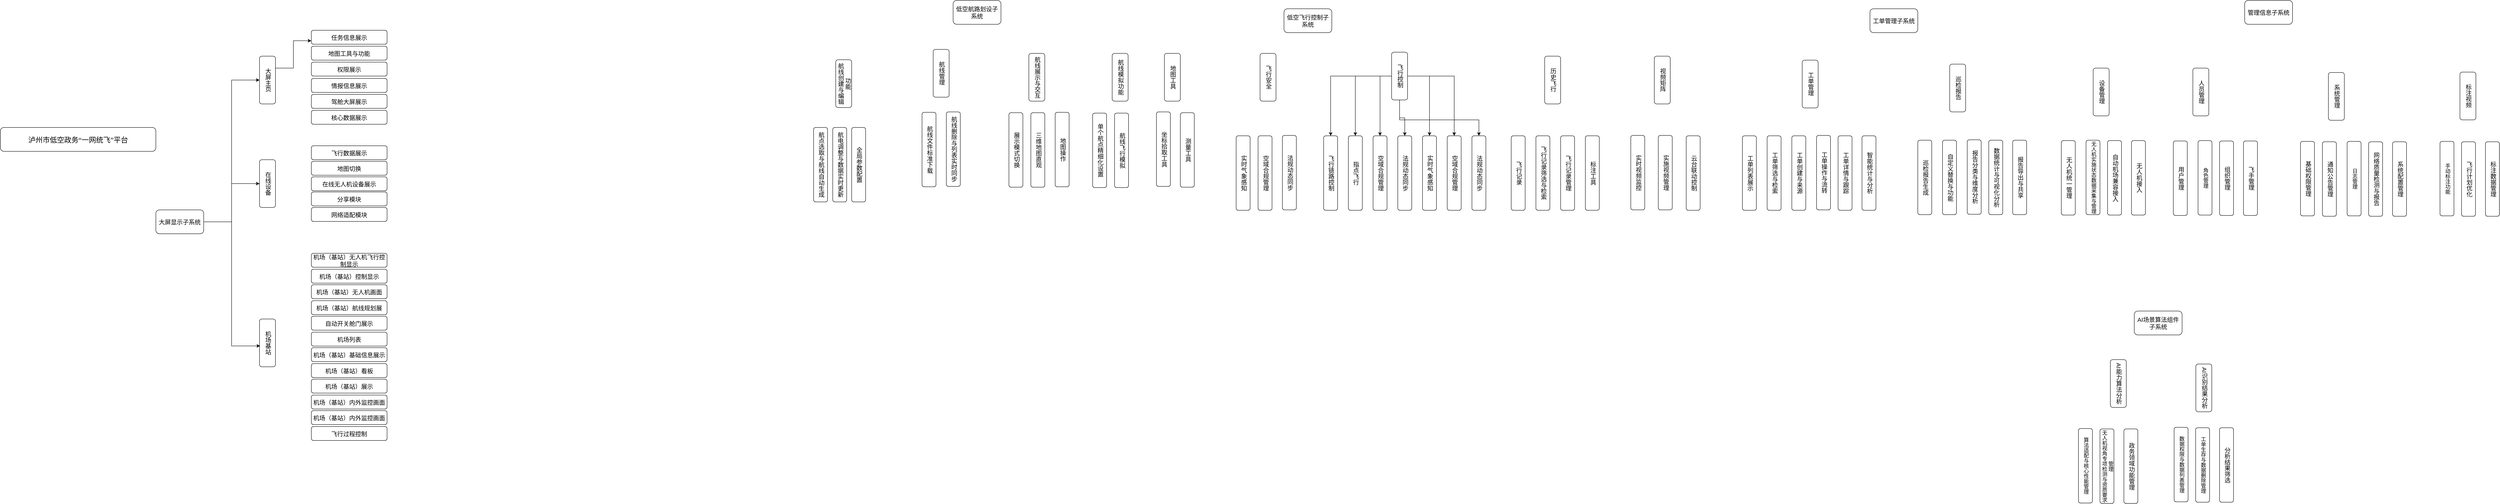 <mxfile version="28.2.5" pages="2">
  <diagram name="第 1 页" id="KLXsUkDyBYf1RGe1IkaH">
    <mxGraphModel dx="7340" dy="2248" grid="1" gridSize="10" guides="1" tooltips="1" connect="1" arrows="1" fold="1" page="1" pageScale="1" pageWidth="827" pageHeight="1169" math="0" shadow="0">
      <root>
        <mxCell id="0" />
        <mxCell id="1" parent="0" />
        <mxCell id="CcnEAllUlsCNX368QIHx-1" value="&lt;p style=&quot;line-height: 35pt;&quot; align=&quot;center&quot; class=&quot;16&quot;&gt;&lt;span style=&quot;font-family: 方正小标宋简体;&quot;&gt;&lt;font style=&quot;font-size: 18px;&quot;&gt;&lt;font style=&quot;&quot; face=&quot;方正小标宋简体&quot;&gt;泸州市低空政务&lt;/font&gt;&lt;font style=&quot;&quot; face=&quot;方正小标宋简体&quot;&gt;“一网统飞”平台&lt;/font&gt;&lt;/font&gt;&lt;/span&gt;&lt;span style=&quot;mso-spacerun:&#39;yes&#39;;font-family:方正小标宋简体;mso-ascii-font-family:&#39;Times New Roman&#39;;&lt;br/&gt;mso-hansi-font-family:&#39;Times New Roman&#39;;mso-bidi-font-family:&#39;Times New Roman&#39;;font-size:24.0pt;&quot;&gt;&lt;/span&gt;&lt;/p&gt;" style="rounded=1;whiteSpace=wrap;html=1;" parent="1" vertex="1">
          <mxGeometry x="-2970" y="479" width="390" height="60" as="geometry" />
        </mxCell>
        <mxCell id="CcnEAllUlsCNX368QIHx-4" value="低空航路划设子系统" style="rounded=1;whiteSpace=wrap;html=1;fontSize=15;" parent="1" vertex="1">
          <mxGeometry x="-580" y="160" width="120" height="60" as="geometry" />
        </mxCell>
        <mxCell id="CcnEAllUlsCNX368QIHx-5" value="AI场景算法组件子系统" style="rounded=1;whiteSpace=wrap;html=1;fontSize=15;" parent="1" vertex="1">
          <mxGeometry x="2383" y="940" width="120" height="60" as="geometry" />
        </mxCell>
        <mxCell id="Ach8vEFusjCiu4SRnwiI-88" style="edgeStyle=orthogonalEdgeStyle;rounded=0;orthogonalLoop=1;jettySize=auto;html=1;entryX=0;entryY=0.5;entryDx=0;entryDy=0;" edge="1" parent="1" source="CcnEAllUlsCNX368QIHx-6" target="CcnEAllUlsCNX368QIHx-11">
          <mxGeometry relative="1" as="geometry" />
        </mxCell>
        <mxCell id="Ach8vEFusjCiu4SRnwiI-89" style="edgeStyle=orthogonalEdgeStyle;rounded=0;orthogonalLoop=1;jettySize=auto;html=1;entryX=0;entryY=0.5;entryDx=0;entryDy=0;" edge="1" parent="1" source="CcnEAllUlsCNX368QIHx-6" target="CcnEAllUlsCNX368QIHx-12">
          <mxGeometry relative="1" as="geometry" />
        </mxCell>
        <mxCell id="CcnEAllUlsCNX368QIHx-6" value="大屏显示子系统" style="rounded=1;whiteSpace=wrap;html=1;fontSize=15;" parent="1" vertex="1">
          <mxGeometry x="-2580" y="686" width="120" height="60" as="geometry" />
        </mxCell>
        <mxCell id="CcnEAllUlsCNX368QIHx-8" value="管理信息子系统" style="rounded=1;whiteSpace=wrap;html=1;fontSize=15;" parent="1" vertex="1">
          <mxGeometry x="2660" y="160" width="120" height="60" as="geometry" />
        </mxCell>
        <mxCell id="CcnEAllUlsCNX368QIHx-9" value="工单管理子系统" style="rounded=1;whiteSpace=wrap;html=1;fontSize=15;" parent="1" vertex="1">
          <mxGeometry x="1720" y="181" width="120" height="60" as="geometry" />
        </mxCell>
        <mxCell id="CcnEAllUlsCNX368QIHx-10" value="低空飞行控制子系统" style="rounded=1;whiteSpace=wrap;html=1;fontSize=15;" parent="1" vertex="1">
          <mxGeometry x="250" y="181" width="120" height="60" as="geometry" />
        </mxCell>
        <mxCell id="Ach8vEFusjCiu4SRnwiI-91" style="edgeStyle=orthogonalEdgeStyle;rounded=0;orthogonalLoop=1;jettySize=auto;html=1;exitX=1;exitY=0.25;exitDx=0;exitDy=0;entryX=0;entryY=0.75;entryDx=0;entryDy=0;" edge="1" parent="1" source="CcnEAllUlsCNX368QIHx-11" target="CcnEAllUlsCNX368QIHx-18">
          <mxGeometry relative="1" as="geometry" />
        </mxCell>
        <mxCell id="CcnEAllUlsCNX368QIHx-11" value="大屏主页" style="rounded=1;whiteSpace=wrap;html=1;textDirection=vertical-lr;horizontal=1;fontSize=15;" parent="1" vertex="1">
          <mxGeometry x="-2320" y="300" width="40" height="120" as="geometry" />
        </mxCell>
        <mxCell id="CcnEAllUlsCNX368QIHx-12" value="在线设备" style="rounded=1;whiteSpace=wrap;html=1;textDirection=vertical-lr;fontSize=15;" parent="1" vertex="1">
          <mxGeometry x="-2320" y="560" width="40" height="120" as="geometry" />
        </mxCell>
        <mxCell id="CcnEAllUlsCNX368QIHx-13" value="机场基站" style="rounded=1;whiteSpace=wrap;html=1;textDirection=vertical-lr;fontSize=15;" parent="1" vertex="1">
          <mxGeometry x="-2320" y="960" width="40" height="120" as="geometry" />
        </mxCell>
        <mxCell id="CcnEAllUlsCNX368QIHx-14" value="权限展示" style="rounded=1;whiteSpace=wrap;html=1;horizontal=1;fontSize=15;" parent="1" vertex="1">
          <mxGeometry x="-2190" y="315" width="190" height="35" as="geometry" />
        </mxCell>
        <mxCell id="CcnEAllUlsCNX368QIHx-17" value="情报信息展示" style="rounded=1;whiteSpace=wrap;html=1;horizontal=1;fontSize=15;" parent="1" vertex="1">
          <mxGeometry x="-2190" y="356" width="190" height="35" as="geometry" />
        </mxCell>
        <mxCell id="CcnEAllUlsCNX368QIHx-18" value="任务信息展示" style="rounded=1;whiteSpace=wrap;html=1;horizontal=1;fontSize=15;" parent="1" vertex="1">
          <mxGeometry x="-2190" y="235" width="190" height="35" as="geometry" />
        </mxCell>
        <mxCell id="CcnEAllUlsCNX368QIHx-19" value="地图工具与功能" style="rounded=1;whiteSpace=wrap;html=1;horizontal=1;fontSize=15;" parent="1" vertex="1">
          <mxGeometry x="-2190" y="275" width="190" height="35" as="geometry" />
        </mxCell>
        <mxCell id="autR1kdCD4ZM4bkPJIN1-1" value="&lt;div data-page-id=&quot;Kqzgdmb4HoMSGUxfPz7cehnGnnb&quot; data-lark-html-role=&quot;root&quot; data-docx-has-block-data=&quot;false&quot;&gt;&lt;div class=&quot;old-record-id-Po8LdLrbCozgtJx34FqcgGBYnCf&quot;&gt;航线创建与编辑功能&lt;/div&gt;&lt;/div&gt;&lt;span data-lark-record-data=&quot;{&amp;quot;rootId&amp;quot;:&amp;quot;Kqzgdmb4HoMSGUxfPz7cehnGnnb&amp;quot;,&amp;quot;text&amp;quot;:{&amp;quot;initialAttributedTexts&amp;quot;:{&amp;quot;text&amp;quot;:{&amp;quot;0&amp;quot;:&amp;quot;航线创建与编辑功能&amp;quot;},&amp;quot;attribs&amp;quot;:{&amp;quot;0&amp;quot;:&amp;quot;*0*1+9&amp;quot;}},&amp;quot;apool&amp;quot;:{&amp;quot;numToAttrib&amp;quot;:{&amp;quot;0&amp;quot;:[&amp;quot;author&amp;quot;,&amp;quot;7065221839563358211&amp;quot;],&amp;quot;1&amp;quot;:[&amp;quot;bold&amp;quot;,&amp;quot;true&amp;quot;]},&amp;quot;nextNum&amp;quot;:2}},&amp;quot;type&amp;quot;:&amp;quot;text&amp;quot;,&amp;quot;referenceRecordMap&amp;quot;:{},&amp;quot;extra&amp;quot;:{&amp;quot;channel&amp;quot;:&amp;quot;saas&amp;quot;,&amp;quot;isEqualBlockSelection&amp;quot;:false,&amp;quot;pasteRandomId&amp;quot;:&amp;quot;1cc6d812-0947-45a8-a9b1-f2f0e86f2138&amp;quot;,&amp;quot;mention_page_title&amp;quot;:{},&amp;quot;external_mention_url&amp;quot;:{}},&amp;quot;isKeepQuoteContainer&amp;quot;:false,&amp;quot;isFromCode&amp;quot;:false,&amp;quot;selection&amp;quot;:[{&amp;quot;id&amp;quot;:120,&amp;quot;type&amp;quot;:&amp;quot;text&amp;quot;,&amp;quot;selection&amp;quot;:{&amp;quot;start&amp;quot;:2,&amp;quot;end&amp;quot;:11},&amp;quot;recordId&amp;quot;:&amp;quot;Po8LdLrbCozgtJx34FqcgGBYnCf&amp;quot;}],&amp;quot;payloadMap&amp;quot;:{},&amp;quot;isCut&amp;quot;:false}&quot; data-lark-record-format=&quot;docx/text&quot; class=&quot;lark-record-clipboard&quot;&gt;&lt;/span&gt;" style="rounded=1;whiteSpace=wrap;html=1;textDirection=vertical-lr;horizontal=1;fontStyle=0;align=center;verticalAlign=middle;fontSize=15;" parent="1" vertex="1">
          <mxGeometry x="-874.5" y="309" width="40" height="120" as="geometry" />
        </mxCell>
        <mxCell id="autR1kdCD4ZM4bkPJIN1-2" value="&lt;div data-page-id=&quot;Kqzgdmb4HoMSGUxfPz7cehnGnnb&quot; data-lark-html-role=&quot;root&quot; data-docx-has-block-data=&quot;false&quot;&gt;&lt;div class=&quot;old-record-id-TfkDdrhNBo0OolxgG6KcHpkzn7e&quot;&gt;航线管理&lt;/div&gt;&lt;/div&gt;&lt;span data-lark-record-data=&quot;{&amp;quot;rootId&amp;quot;:&amp;quot;Kqzgdmb4HoMSGUxfPz7cehnGnnb&amp;quot;,&amp;quot;text&amp;quot;:{&amp;quot;initialAttributedTexts&amp;quot;:{&amp;quot;text&amp;quot;:{&amp;quot;0&amp;quot;:&amp;quot;航线管理&amp;quot;},&amp;quot;attribs&amp;quot;:{&amp;quot;0&amp;quot;:&amp;quot;*0*1+4&amp;quot;}},&amp;quot;apool&amp;quot;:{&amp;quot;numToAttrib&amp;quot;:{&amp;quot;0&amp;quot;:[&amp;quot;author&amp;quot;,&amp;quot;7065221839563358211&amp;quot;],&amp;quot;1&amp;quot;:[&amp;quot;bold&amp;quot;,&amp;quot;true&amp;quot;]},&amp;quot;nextNum&amp;quot;:2}},&amp;quot;type&amp;quot;:&amp;quot;text&amp;quot;,&amp;quot;referenceRecordMap&amp;quot;:{},&amp;quot;extra&amp;quot;:{&amp;quot;channel&amp;quot;:&amp;quot;saas&amp;quot;,&amp;quot;isEqualBlockSelection&amp;quot;:false,&amp;quot;pasteRandomId&amp;quot;:&amp;quot;c4b3756e-fced-46c2-a57d-2c074daa4cf0&amp;quot;,&amp;quot;mention_page_title&amp;quot;:{},&amp;quot;external_mention_url&amp;quot;:{}},&amp;quot;isKeepQuoteContainer&amp;quot;:false,&amp;quot;isFromCode&amp;quot;:false,&amp;quot;selection&amp;quot;:[{&amp;quot;id&amp;quot;:124,&amp;quot;type&amp;quot;:&amp;quot;text&amp;quot;,&amp;quot;selection&amp;quot;:{&amp;quot;start&amp;quot;:2,&amp;quot;end&amp;quot;:6},&amp;quot;recordId&amp;quot;:&amp;quot;TfkDdrhNBo0OolxgG6KcHpkzn7e&amp;quot;}],&amp;quot;payloadMap&amp;quot;:{},&amp;quot;isCut&amp;quot;:false}&quot; data-lark-record-format=&quot;docx/text&quot; class=&quot;lark-record-clipboard&quot;&gt;&lt;/span&gt;" style="rounded=1;whiteSpace=wrap;html=1;textDirection=vertical-lr;fontStyle=0;align=center;verticalAlign=middle;fontSize=15;" parent="1" vertex="1">
          <mxGeometry x="-630" y="283" width="40" height="120" as="geometry" />
        </mxCell>
        <mxCell id="autR1kdCD4ZM4bkPJIN1-3" value="&lt;div data-page-id=&quot;Kqzgdmb4HoMSGUxfPz7cehnGnnb&quot; data-lark-html-role=&quot;root&quot; data-docx-has-block-data=&quot;false&quot;&gt;&lt;div class=&quot;old-record-id-TAzedYTR2oLAXGxL9yZcuPr9nnh&quot;&gt;航线展示与交互&lt;/div&gt;&lt;/div&gt;&lt;span data-lark-record-data=&quot;{&amp;quot;rootId&amp;quot;:&amp;quot;Kqzgdmb4HoMSGUxfPz7cehnGnnb&amp;quot;,&amp;quot;text&amp;quot;:{&amp;quot;initialAttributedTexts&amp;quot;:{&amp;quot;text&amp;quot;:{&amp;quot;0&amp;quot;:&amp;quot;航线展示与交互&amp;quot;},&amp;quot;attribs&amp;quot;:{&amp;quot;0&amp;quot;:&amp;quot;*0*1+7&amp;quot;}},&amp;quot;apool&amp;quot;:{&amp;quot;numToAttrib&amp;quot;:{&amp;quot;0&amp;quot;:[&amp;quot;author&amp;quot;,&amp;quot;7065221839563358211&amp;quot;],&amp;quot;1&amp;quot;:[&amp;quot;bold&amp;quot;,&amp;quot;true&amp;quot;]},&amp;quot;nextNum&amp;quot;:2}},&amp;quot;type&amp;quot;:&amp;quot;text&amp;quot;,&amp;quot;referenceRecordMap&amp;quot;:{},&amp;quot;extra&amp;quot;:{&amp;quot;channel&amp;quot;:&amp;quot;saas&amp;quot;,&amp;quot;isEqualBlockSelection&amp;quot;:false,&amp;quot;pasteRandomId&amp;quot;:&amp;quot;98eb259d-1737-4a3c-9f6b-d7a9e5ee8864&amp;quot;,&amp;quot;mention_page_title&amp;quot;:{},&amp;quot;external_mention_url&amp;quot;:{}},&amp;quot;isKeepQuoteContainer&amp;quot;:false,&amp;quot;isFromCode&amp;quot;:false,&amp;quot;selection&amp;quot;:[{&amp;quot;id&amp;quot;:127,&amp;quot;type&amp;quot;:&amp;quot;text&amp;quot;,&amp;quot;selection&amp;quot;:{&amp;quot;start&amp;quot;:2,&amp;quot;end&amp;quot;:9},&amp;quot;recordId&amp;quot;:&amp;quot;TAzedYTR2oLAXGxL9yZcuPr9nnh&amp;quot;}],&amp;quot;payloadMap&amp;quot;:{},&amp;quot;isCut&amp;quot;:false}&quot; data-lark-record-format=&quot;docx/text&quot; class=&quot;lark-record-clipboard&quot;&gt;&lt;/span&gt;" style="rounded=1;whiteSpace=wrap;html=1;textDirection=vertical-lr;fontStyle=0;align=center;verticalAlign=middle;fontSize=15;" parent="1" vertex="1">
          <mxGeometry x="-390" y="293" width="40" height="120" as="geometry" />
        </mxCell>
        <mxCell id="autR1kdCD4ZM4bkPJIN1-4" value="&lt;div data-page-id=&quot;Kqzgdmb4HoMSGUxfPz7cehnGnnb&quot; data-lark-html-role=&quot;root&quot; data-docx-has-block-data=&quot;false&quot;&gt;&lt;div class=&quot;old-record-id-TAzedYTR2oLAXGxL9yZcuPr9nnh&quot;&gt;航线模拟功能&lt;/div&gt;&lt;/div&gt;&lt;span data-lark-record-data=&quot;{&amp;quot;rootId&amp;quot;:&amp;quot;Kqzgdmb4HoMSGUxfPz7cehnGnnb&amp;quot;,&amp;quot;text&amp;quot;:{&amp;quot;initialAttributedTexts&amp;quot;:{&amp;quot;text&amp;quot;:{&amp;quot;0&amp;quot;:&amp;quot;航线展示与交互&amp;quot;},&amp;quot;attribs&amp;quot;:{&amp;quot;0&amp;quot;:&amp;quot;*0*1+7&amp;quot;}},&amp;quot;apool&amp;quot;:{&amp;quot;numToAttrib&amp;quot;:{&amp;quot;0&amp;quot;:[&amp;quot;author&amp;quot;,&amp;quot;7065221839563358211&amp;quot;],&amp;quot;1&amp;quot;:[&amp;quot;bold&amp;quot;,&amp;quot;true&amp;quot;]},&amp;quot;nextNum&amp;quot;:2}},&amp;quot;type&amp;quot;:&amp;quot;text&amp;quot;,&amp;quot;referenceRecordMap&amp;quot;:{},&amp;quot;extra&amp;quot;:{&amp;quot;channel&amp;quot;:&amp;quot;saas&amp;quot;,&amp;quot;isEqualBlockSelection&amp;quot;:false,&amp;quot;pasteRandomId&amp;quot;:&amp;quot;98eb259d-1737-4a3c-9f6b-d7a9e5ee8864&amp;quot;,&amp;quot;mention_page_title&amp;quot;:{},&amp;quot;external_mention_url&amp;quot;:{}},&amp;quot;isKeepQuoteContainer&amp;quot;:false,&amp;quot;isFromCode&amp;quot;:false,&amp;quot;selection&amp;quot;:[{&amp;quot;id&amp;quot;:127,&amp;quot;type&amp;quot;:&amp;quot;text&amp;quot;,&amp;quot;selection&amp;quot;:{&amp;quot;start&amp;quot;:2,&amp;quot;end&amp;quot;:9},&amp;quot;recordId&amp;quot;:&amp;quot;TAzedYTR2oLAXGxL9yZcuPr9nnh&amp;quot;}],&amp;quot;payloadMap&amp;quot;:{},&amp;quot;isCut&amp;quot;:false}&quot; data-lark-record-format=&quot;docx/text&quot; class=&quot;lark-record-clipboard&quot;&gt;&lt;/span&gt;" style="rounded=1;whiteSpace=wrap;html=1;textDirection=vertical-lr;fontStyle=0;align=center;verticalAlign=middle;fontSize=15;" parent="1" vertex="1">
          <mxGeometry x="-181" y="293" width="40" height="120" as="geometry" />
        </mxCell>
        <mxCell id="autR1kdCD4ZM4bkPJIN1-5" value="&lt;div data-page-id=&quot;Kqzgdmb4HoMSGUxfPz7cehnGnnb&quot; data-lark-html-role=&quot;root&quot; data-docx-has-block-data=&quot;false&quot;&gt;&lt;div class=&quot;old-record-id-TfkDdrhNBo0OolxgG6KcHpkzn7e&quot;&gt;地图工具&lt;/div&gt;&lt;/div&gt;&lt;span data-lark-record-data=&quot;{&amp;quot;rootId&amp;quot;:&amp;quot;Kqzgdmb4HoMSGUxfPz7cehnGnnb&amp;quot;,&amp;quot;text&amp;quot;:{&amp;quot;initialAttributedTexts&amp;quot;:{&amp;quot;text&amp;quot;:{&amp;quot;0&amp;quot;:&amp;quot;航线管理&amp;quot;},&amp;quot;attribs&amp;quot;:{&amp;quot;0&amp;quot;:&amp;quot;*0*1+4&amp;quot;}},&amp;quot;apool&amp;quot;:{&amp;quot;numToAttrib&amp;quot;:{&amp;quot;0&amp;quot;:[&amp;quot;author&amp;quot;,&amp;quot;7065221839563358211&amp;quot;],&amp;quot;1&amp;quot;:[&amp;quot;bold&amp;quot;,&amp;quot;true&amp;quot;]},&amp;quot;nextNum&amp;quot;:2}},&amp;quot;type&amp;quot;:&amp;quot;text&amp;quot;,&amp;quot;referenceRecordMap&amp;quot;:{},&amp;quot;extra&amp;quot;:{&amp;quot;channel&amp;quot;:&amp;quot;saas&amp;quot;,&amp;quot;isEqualBlockSelection&amp;quot;:false,&amp;quot;pasteRandomId&amp;quot;:&amp;quot;c4b3756e-fced-46c2-a57d-2c074daa4cf0&amp;quot;,&amp;quot;mention_page_title&amp;quot;:{},&amp;quot;external_mention_url&amp;quot;:{}},&amp;quot;isKeepQuoteContainer&amp;quot;:false,&amp;quot;isFromCode&amp;quot;:false,&amp;quot;selection&amp;quot;:[{&amp;quot;id&amp;quot;:124,&amp;quot;type&amp;quot;:&amp;quot;text&amp;quot;,&amp;quot;selection&amp;quot;:{&amp;quot;start&amp;quot;:2,&amp;quot;end&amp;quot;:6},&amp;quot;recordId&amp;quot;:&amp;quot;TfkDdrhNBo0OolxgG6KcHpkzn7e&amp;quot;}],&amp;quot;payloadMap&amp;quot;:{},&amp;quot;isCut&amp;quot;:false}&quot; data-lark-record-format=&quot;docx/text&quot; class=&quot;lark-record-clipboard&quot;&gt;&lt;/span&gt;" style="rounded=1;whiteSpace=wrap;html=1;textDirection=vertical-lr;fontStyle=0;align=center;verticalAlign=middle;fontSize=15;" parent="1" vertex="1">
          <mxGeometry x="-50" y="293" width="40" height="120" as="geometry" />
        </mxCell>
        <mxCell id="autR1kdCD4ZM4bkPJIN1-6" value="&lt;div data-page-id=&quot;Kqzgdmb4HoMSGUxfPz7cehnGnnb&quot; data-lark-html-role=&quot;root&quot; data-docx-has-block-data=&quot;false&quot;&gt;&lt;div class=&quot;old-record-id-Po8LdLrbCozgtJx34FqcgGBYnCf&quot;&gt;飞行安全&lt;/div&gt;&lt;/div&gt;&lt;span data-lark-record-data=&quot;{&amp;quot;rootId&amp;quot;:&amp;quot;Kqzgdmb4HoMSGUxfPz7cehnGnnb&amp;quot;,&amp;quot;text&amp;quot;:{&amp;quot;initialAttributedTexts&amp;quot;:{&amp;quot;text&amp;quot;:{&amp;quot;0&amp;quot;:&amp;quot;航线创建与编辑功能&amp;quot;},&amp;quot;attribs&amp;quot;:{&amp;quot;0&amp;quot;:&amp;quot;*0*1+9&amp;quot;}},&amp;quot;apool&amp;quot;:{&amp;quot;numToAttrib&amp;quot;:{&amp;quot;0&amp;quot;:[&amp;quot;author&amp;quot;,&amp;quot;7065221839563358211&amp;quot;],&amp;quot;1&amp;quot;:[&amp;quot;bold&amp;quot;,&amp;quot;true&amp;quot;]},&amp;quot;nextNum&amp;quot;:2}},&amp;quot;type&amp;quot;:&amp;quot;text&amp;quot;,&amp;quot;referenceRecordMap&amp;quot;:{},&amp;quot;extra&amp;quot;:{&amp;quot;channel&amp;quot;:&amp;quot;saas&amp;quot;,&amp;quot;isEqualBlockSelection&amp;quot;:false,&amp;quot;pasteRandomId&amp;quot;:&amp;quot;1cc6d812-0947-45a8-a9b1-f2f0e86f2138&amp;quot;,&amp;quot;mention_page_title&amp;quot;:{},&amp;quot;external_mention_url&amp;quot;:{}},&amp;quot;isKeepQuoteContainer&amp;quot;:false,&amp;quot;isFromCode&amp;quot;:false,&amp;quot;selection&amp;quot;:[{&amp;quot;id&amp;quot;:120,&amp;quot;type&amp;quot;:&amp;quot;text&amp;quot;,&amp;quot;selection&amp;quot;:{&amp;quot;start&amp;quot;:2,&amp;quot;end&amp;quot;:11},&amp;quot;recordId&amp;quot;:&amp;quot;Po8LdLrbCozgtJx34FqcgGBYnCf&amp;quot;}],&amp;quot;payloadMap&amp;quot;:{},&amp;quot;isCut&amp;quot;:false}&quot; data-lark-record-format=&quot;docx/text&quot; class=&quot;lark-record-clipboard&quot;&gt;&lt;/span&gt;" style="rounded=1;whiteSpace=wrap;html=1;textDirection=vertical-lr;horizontal=1;fontStyle=0;align=center;verticalAlign=middle;fontSize=15;" parent="1" vertex="1">
          <mxGeometry x="190" y="293" width="40" height="120" as="geometry" />
        </mxCell>
        <mxCell id="Ach8vEFusjCiu4SRnwiI-1" style="edgeStyle=orthogonalEdgeStyle;rounded=0;orthogonalLoop=1;jettySize=auto;html=1;entryX=0.5;entryY=0;entryDx=0;entryDy=0;fontSize=15;" edge="1" parent="1" source="autR1kdCD4ZM4bkPJIN1-7" target="autR1kdCD4ZM4bkPJIN1-14">
          <mxGeometry relative="1" as="geometry" />
        </mxCell>
        <mxCell id="Ach8vEFusjCiu4SRnwiI-2" style="edgeStyle=orthogonalEdgeStyle;rounded=0;orthogonalLoop=1;jettySize=auto;html=1;entryX=0.5;entryY=0;entryDx=0;entryDy=0;fontSize=15;" edge="1" parent="1" source="autR1kdCD4ZM4bkPJIN1-7" target="autR1kdCD4ZM4bkPJIN1-15">
          <mxGeometry relative="1" as="geometry" />
        </mxCell>
        <mxCell id="Ach8vEFusjCiu4SRnwiI-3" style="edgeStyle=orthogonalEdgeStyle;rounded=0;orthogonalLoop=1;jettySize=auto;html=1;entryX=0.5;entryY=0;entryDx=0;entryDy=0;fontSize=15;" edge="1" parent="1" source="autR1kdCD4ZM4bkPJIN1-7" target="autR1kdCD4ZM4bkPJIN1-16">
          <mxGeometry relative="1" as="geometry" />
        </mxCell>
        <mxCell id="Ach8vEFusjCiu4SRnwiI-4" style="edgeStyle=orthogonalEdgeStyle;rounded=0;orthogonalLoop=1;jettySize=auto;html=1;fontSize=15;" edge="1" parent="1" source="autR1kdCD4ZM4bkPJIN1-7" target="autR1kdCD4ZM4bkPJIN1-17">
          <mxGeometry relative="1" as="geometry" />
        </mxCell>
        <mxCell id="Ach8vEFusjCiu4SRnwiI-5" style="edgeStyle=orthogonalEdgeStyle;rounded=0;orthogonalLoop=1;jettySize=auto;html=1;fontSize=15;" edge="1" parent="1" source="autR1kdCD4ZM4bkPJIN1-7" target="autR1kdCD4ZM4bkPJIN1-18">
          <mxGeometry relative="1" as="geometry" />
        </mxCell>
        <mxCell id="Ach8vEFusjCiu4SRnwiI-6" style="edgeStyle=orthogonalEdgeStyle;rounded=0;orthogonalLoop=1;jettySize=auto;html=1;entryX=0.5;entryY=0;entryDx=0;entryDy=0;fontSize=15;" edge="1" parent="1" source="autR1kdCD4ZM4bkPJIN1-7" target="autR1kdCD4ZM4bkPJIN1-19">
          <mxGeometry relative="1" as="geometry" />
        </mxCell>
        <mxCell id="Ach8vEFusjCiu4SRnwiI-7" style="edgeStyle=orthogonalEdgeStyle;rounded=0;orthogonalLoop=1;jettySize=auto;html=1;entryX=0.5;entryY=0;entryDx=0;entryDy=0;fontSize=15;" edge="1" parent="1" target="autR1kdCD4ZM4bkPJIN1-20">
          <mxGeometry relative="1" as="geometry">
            <mxPoint x="540" y="410" as="sourcePoint" />
            <Array as="points">
              <mxPoint x="540" y="460" />
              <mxPoint x="739" y="460" />
            </Array>
          </mxGeometry>
        </mxCell>
        <mxCell id="autR1kdCD4ZM4bkPJIN1-7" value="&lt;div data-page-id=&quot;Kqzgdmb4HoMSGUxfPz7cehnGnnb&quot; data-lark-html-role=&quot;root&quot; data-docx-has-block-data=&quot;false&quot;&gt;&lt;div class=&quot;old-record-id-TfkDdrhNBo0OolxgG6KcHpkzn7e&quot;&gt;飞行控制&lt;/div&gt;&lt;/div&gt;&lt;span data-lark-record-data=&quot;{&amp;quot;rootId&amp;quot;:&amp;quot;Kqzgdmb4HoMSGUxfPz7cehnGnnb&amp;quot;,&amp;quot;text&amp;quot;:{&amp;quot;initialAttributedTexts&amp;quot;:{&amp;quot;text&amp;quot;:{&amp;quot;0&amp;quot;:&amp;quot;航线管理&amp;quot;},&amp;quot;attribs&amp;quot;:{&amp;quot;0&amp;quot;:&amp;quot;*0*1+4&amp;quot;}},&amp;quot;apool&amp;quot;:{&amp;quot;numToAttrib&amp;quot;:{&amp;quot;0&amp;quot;:[&amp;quot;author&amp;quot;,&amp;quot;7065221839563358211&amp;quot;],&amp;quot;1&amp;quot;:[&amp;quot;bold&amp;quot;,&amp;quot;true&amp;quot;]},&amp;quot;nextNum&amp;quot;:2}},&amp;quot;type&amp;quot;:&amp;quot;text&amp;quot;,&amp;quot;referenceRecordMap&amp;quot;:{},&amp;quot;extra&amp;quot;:{&amp;quot;channel&amp;quot;:&amp;quot;saas&amp;quot;,&amp;quot;isEqualBlockSelection&amp;quot;:false,&amp;quot;pasteRandomId&amp;quot;:&amp;quot;c4b3756e-fced-46c2-a57d-2c074daa4cf0&amp;quot;,&amp;quot;mention_page_title&amp;quot;:{},&amp;quot;external_mention_url&amp;quot;:{}},&amp;quot;isKeepQuoteContainer&amp;quot;:false,&amp;quot;isFromCode&amp;quot;:false,&amp;quot;selection&amp;quot;:[{&amp;quot;id&amp;quot;:124,&amp;quot;type&amp;quot;:&amp;quot;text&amp;quot;,&amp;quot;selection&amp;quot;:{&amp;quot;start&amp;quot;:2,&amp;quot;end&amp;quot;:6},&amp;quot;recordId&amp;quot;:&amp;quot;TfkDdrhNBo0OolxgG6KcHpkzn7e&amp;quot;}],&amp;quot;payloadMap&amp;quot;:{},&amp;quot;isCut&amp;quot;:false}&quot; data-lark-record-format=&quot;docx/text&quot; class=&quot;lark-record-clipboard&quot;&gt;&lt;/span&gt;" style="rounded=1;whiteSpace=wrap;html=1;textDirection=vertical-lr;fontStyle=0;align=center;verticalAlign=middle;fontSize=15;" parent="1" vertex="1">
          <mxGeometry x="520" y="290" width="40" height="120" as="geometry" />
        </mxCell>
        <mxCell id="autR1kdCD4ZM4bkPJIN1-8" value="&lt;div data-page-id=&quot;Kqzgdmb4HoMSGUxfPz7cehnGnnb&quot; data-lark-html-role=&quot;root&quot; data-docx-has-block-data=&quot;false&quot;&gt;&lt;div class=&quot;old-record-id-TAzedYTR2oLAXGxL9yZcuPr9nnh&quot;&gt;历史飞行&lt;/div&gt;&lt;/div&gt;&lt;span data-lark-record-data=&quot;{&amp;quot;rootId&amp;quot;:&amp;quot;Kqzgdmb4HoMSGUxfPz7cehnGnnb&amp;quot;,&amp;quot;text&amp;quot;:{&amp;quot;initialAttributedTexts&amp;quot;:{&amp;quot;text&amp;quot;:{&amp;quot;0&amp;quot;:&amp;quot;航线展示与交互&amp;quot;},&amp;quot;attribs&amp;quot;:{&amp;quot;0&amp;quot;:&amp;quot;*0*1+7&amp;quot;}},&amp;quot;apool&amp;quot;:{&amp;quot;numToAttrib&amp;quot;:{&amp;quot;0&amp;quot;:[&amp;quot;author&amp;quot;,&amp;quot;7065221839563358211&amp;quot;],&amp;quot;1&amp;quot;:[&amp;quot;bold&amp;quot;,&amp;quot;true&amp;quot;]},&amp;quot;nextNum&amp;quot;:2}},&amp;quot;type&amp;quot;:&amp;quot;text&amp;quot;,&amp;quot;referenceRecordMap&amp;quot;:{},&amp;quot;extra&amp;quot;:{&amp;quot;channel&amp;quot;:&amp;quot;saas&amp;quot;,&amp;quot;isEqualBlockSelection&amp;quot;:false,&amp;quot;pasteRandomId&amp;quot;:&amp;quot;98eb259d-1737-4a3c-9f6b-d7a9e5ee8864&amp;quot;,&amp;quot;mention_page_title&amp;quot;:{},&amp;quot;external_mention_url&amp;quot;:{}},&amp;quot;isKeepQuoteContainer&amp;quot;:false,&amp;quot;isFromCode&amp;quot;:false,&amp;quot;selection&amp;quot;:[{&amp;quot;id&amp;quot;:127,&amp;quot;type&amp;quot;:&amp;quot;text&amp;quot;,&amp;quot;selection&amp;quot;:{&amp;quot;start&amp;quot;:2,&amp;quot;end&amp;quot;:9},&amp;quot;recordId&amp;quot;:&amp;quot;TAzedYTR2oLAXGxL9yZcuPr9nnh&amp;quot;}],&amp;quot;payloadMap&amp;quot;:{},&amp;quot;isCut&amp;quot;:false}&quot; data-lark-record-format=&quot;docx/text&quot; class=&quot;lark-record-clipboard&quot;&gt;&lt;/span&gt;" style="rounded=1;whiteSpace=wrap;html=1;textDirection=vertical-lr;fontStyle=0;align=center;verticalAlign=middle;fontSize=15;" parent="1" vertex="1">
          <mxGeometry x="904" y="300" width="40" height="120" as="geometry" />
        </mxCell>
        <mxCell id="autR1kdCD4ZM4bkPJIN1-9" value="&lt;div data-page-id=&quot;Kqzgdmb4HoMSGUxfPz7cehnGnnb&quot; data-lark-html-role=&quot;root&quot; data-docx-has-block-data=&quot;false&quot;&gt;&lt;div class=&quot;old-record-id-TAzedYTR2oLAXGxL9yZcuPr9nnh&quot;&gt;视频矩阵&lt;/div&gt;&lt;/div&gt;&lt;span data-lark-record-data=&quot;{&amp;quot;rootId&amp;quot;:&amp;quot;Kqzgdmb4HoMSGUxfPz7cehnGnnb&amp;quot;,&amp;quot;text&amp;quot;:{&amp;quot;initialAttributedTexts&amp;quot;:{&amp;quot;text&amp;quot;:{&amp;quot;0&amp;quot;:&amp;quot;航线展示与交互&amp;quot;},&amp;quot;attribs&amp;quot;:{&amp;quot;0&amp;quot;:&amp;quot;*0*1+7&amp;quot;}},&amp;quot;apool&amp;quot;:{&amp;quot;numToAttrib&amp;quot;:{&amp;quot;0&amp;quot;:[&amp;quot;author&amp;quot;,&amp;quot;7065221839563358211&amp;quot;],&amp;quot;1&amp;quot;:[&amp;quot;bold&amp;quot;,&amp;quot;true&amp;quot;]},&amp;quot;nextNum&amp;quot;:2}},&amp;quot;type&amp;quot;:&amp;quot;text&amp;quot;,&amp;quot;referenceRecordMap&amp;quot;:{},&amp;quot;extra&amp;quot;:{&amp;quot;channel&amp;quot;:&amp;quot;saas&amp;quot;,&amp;quot;isEqualBlockSelection&amp;quot;:false,&amp;quot;pasteRandomId&amp;quot;:&amp;quot;98eb259d-1737-4a3c-9f6b-d7a9e5ee8864&amp;quot;,&amp;quot;mention_page_title&amp;quot;:{},&amp;quot;external_mention_url&amp;quot;:{}},&amp;quot;isKeepQuoteContainer&amp;quot;:false,&amp;quot;isFromCode&amp;quot;:false,&amp;quot;selection&amp;quot;:[{&amp;quot;id&amp;quot;:127,&amp;quot;type&amp;quot;:&amp;quot;text&amp;quot;,&amp;quot;selection&amp;quot;:{&amp;quot;start&amp;quot;:2,&amp;quot;end&amp;quot;:9},&amp;quot;recordId&amp;quot;:&amp;quot;TAzedYTR2oLAXGxL9yZcuPr9nnh&amp;quot;}],&amp;quot;payloadMap&amp;quot;:{},&amp;quot;isCut&amp;quot;:false}&quot; data-lark-record-format=&quot;docx/text&quot; class=&quot;lark-record-clipboard&quot;&gt;&lt;/span&gt;" style="rounded=1;whiteSpace=wrap;html=1;textDirection=vertical-lr;fontStyle=0;align=center;verticalAlign=middle;fontSize=15;" parent="1" vertex="1">
          <mxGeometry x="1179" y="300" width="40" height="120" as="geometry" />
        </mxCell>
        <mxCell id="autR1kdCD4ZM4bkPJIN1-11" value="实时气象感知" style="rounded=1;whiteSpace=wrap;html=1;horizontal=1;textDirection=vertical-lr;fontSize=15;" parent="1" vertex="1">
          <mxGeometry x="130" y="500" width="35" height="187" as="geometry" />
        </mxCell>
        <mxCell id="autR1kdCD4ZM4bkPJIN1-12" value="空域合规管理" style="rounded=1;whiteSpace=wrap;html=1;horizontal=1;textDirection=vertical-lr;fontSize=15;" parent="1" vertex="1">
          <mxGeometry x="185" y="500" width="35" height="187" as="geometry" />
        </mxCell>
        <mxCell id="autR1kdCD4ZM4bkPJIN1-13" value="法规动态同步" style="rounded=1;whiteSpace=wrap;html=1;horizontal=1;textDirection=vertical-lr;fontSize=15;" parent="1" vertex="1">
          <mxGeometry x="246" y="499" width="35" height="187" as="geometry" />
        </mxCell>
        <mxCell id="autR1kdCD4ZM4bkPJIN1-14" value="飞行链路控制" style="rounded=1;whiteSpace=wrap;html=1;horizontal=1;textDirection=vertical-lr;fontSize=15;" parent="1" vertex="1">
          <mxGeometry x="349.5" y="500" width="35" height="187" as="geometry" />
        </mxCell>
        <mxCell id="autR1kdCD4ZM4bkPJIN1-15" value="指点飞行" style="rounded=1;whiteSpace=wrap;html=1;horizontal=1;textDirection=vertical-lr;fontSize=15;" parent="1" vertex="1">
          <mxGeometry x="411.5" y="500" width="35" height="187" as="geometry" />
        </mxCell>
        <mxCell id="autR1kdCD4ZM4bkPJIN1-16" value="空域合规管理" style="rounded=1;whiteSpace=wrap;html=1;horizontal=1;textDirection=vertical-lr;fontSize=15;" parent="1" vertex="1">
          <mxGeometry x="473.5" y="500" width="35" height="187" as="geometry" />
        </mxCell>
        <mxCell id="autR1kdCD4ZM4bkPJIN1-17" value="法规动态同步" style="rounded=1;whiteSpace=wrap;html=1;horizontal=1;textDirection=vertical-lr;fontSize=15;" parent="1" vertex="1">
          <mxGeometry x="535.5" y="500" width="35" height="187" as="geometry" />
        </mxCell>
        <mxCell id="autR1kdCD4ZM4bkPJIN1-18" value="实时气象感知" style="rounded=1;whiteSpace=wrap;html=1;horizontal=1;textDirection=vertical-lr;fontSize=15;" parent="1" vertex="1">
          <mxGeometry x="597.5" y="500" width="35" height="187" as="geometry" />
        </mxCell>
        <mxCell id="autR1kdCD4ZM4bkPJIN1-19" value="空域合规管理" style="rounded=1;whiteSpace=wrap;html=1;horizontal=1;textDirection=vertical-lr;fontSize=15;" parent="1" vertex="1">
          <mxGeometry x="659.5" y="500" width="35" height="187" as="geometry" />
        </mxCell>
        <mxCell id="autR1kdCD4ZM4bkPJIN1-20" value="法规动态同步" style="rounded=1;whiteSpace=wrap;html=1;horizontal=1;textDirection=vertical-lr;fontSize=15;" parent="1" vertex="1">
          <mxGeometry x="721.5" y="500" width="35" height="187" as="geometry" />
        </mxCell>
        <mxCell id="Ach8vEFusjCiu4SRnwiI-8" value="飞行记录" style="rounded=1;whiteSpace=wrap;html=1;horizontal=1;textDirection=vertical-lr;fontSize=15;" vertex="1" parent="1">
          <mxGeometry x="820" y="500" width="35" height="187" as="geometry" />
        </mxCell>
        <mxCell id="Ach8vEFusjCiu4SRnwiI-9" value="飞行记录筛选与检索" style="rounded=1;whiteSpace=wrap;html=1;horizontal=1;textDirection=vertical-lr;fontSize=15;" vertex="1" parent="1">
          <mxGeometry x="882" y="500" width="35" height="187" as="geometry" />
        </mxCell>
        <mxCell id="Ach8vEFusjCiu4SRnwiI-10" value="飞行记录管理" style="rounded=1;whiteSpace=wrap;html=1;horizontal=1;textDirection=vertical-lr;fontSize=15;" vertex="1" parent="1">
          <mxGeometry x="944" y="500" width="35" height="187" as="geometry" />
        </mxCell>
        <mxCell id="Ach8vEFusjCiu4SRnwiI-11" value="标注工具" style="rounded=1;whiteSpace=wrap;html=1;horizontal=1;textDirection=vertical-lr;fontSize=15;" vertex="1" parent="1">
          <mxGeometry x="1006" y="500" width="35" height="187" as="geometry" />
        </mxCell>
        <mxCell id="Ach8vEFusjCiu4SRnwiI-12" value="实时视频监控" style="rounded=1;whiteSpace=wrap;html=1;horizontal=1;textDirection=vertical-lr;fontSize=15;" vertex="1" parent="1">
          <mxGeometry x="1120" y="499" width="35" height="187" as="geometry" />
        </mxCell>
        <mxCell id="Ach8vEFusjCiu4SRnwiI-13" value="实施视频管理" style="rounded=1;whiteSpace=wrap;html=1;horizontal=1;textDirection=vertical-lr;fontSize=15;" vertex="1" parent="1">
          <mxGeometry x="1189" y="499" width="35" height="187" as="geometry" />
        </mxCell>
        <mxCell id="Ach8vEFusjCiu4SRnwiI-14" value="云台联动控制" style="rounded=1;whiteSpace=wrap;html=1;horizontal=1;textDirection=vertical-lr;fontSize=15;" vertex="1" parent="1">
          <mxGeometry x="1259" y="500" width="35" height="187" as="geometry" />
        </mxCell>
        <mxCell id="Ach8vEFusjCiu4SRnwiI-15" value="工单管理" style="rounded=1;whiteSpace=wrap;html=1;textDirection=vertical-lr;fontStyle=0;align=center;verticalAlign=middle;fontSize=15;" vertex="1" parent="1">
          <mxGeometry x="1550" y="310" width="40" height="120" as="geometry" />
        </mxCell>
        <mxCell id="Ach8vEFusjCiu4SRnwiI-16" value="&lt;div data-page-id=&quot;Kqzgdmb4HoMSGUxfPz7cehnGnnb&quot; data-lark-html-role=&quot;root&quot; data-docx-has-block-data=&quot;false&quot;&gt;&lt;div class=&quot;old-record-id-TAzedYTR2oLAXGxL9yZcuPr9nnh&quot;&gt;巡检报告&lt;/div&gt;&lt;/div&gt;&lt;span data-lark-record-data=&quot;{&amp;quot;rootId&amp;quot;:&amp;quot;Kqzgdmb4HoMSGUxfPz7cehnGnnb&amp;quot;,&amp;quot;text&amp;quot;:{&amp;quot;initialAttributedTexts&amp;quot;:{&amp;quot;text&amp;quot;:{&amp;quot;0&amp;quot;:&amp;quot;航线展示与交互&amp;quot;},&amp;quot;attribs&amp;quot;:{&amp;quot;0&amp;quot;:&amp;quot;*0*1+7&amp;quot;}},&amp;quot;apool&amp;quot;:{&amp;quot;numToAttrib&amp;quot;:{&amp;quot;0&amp;quot;:[&amp;quot;author&amp;quot;,&amp;quot;7065221839563358211&amp;quot;],&amp;quot;1&amp;quot;:[&amp;quot;bold&amp;quot;,&amp;quot;true&amp;quot;]},&amp;quot;nextNum&amp;quot;:2}},&amp;quot;type&amp;quot;:&amp;quot;text&amp;quot;,&amp;quot;referenceRecordMap&amp;quot;:{},&amp;quot;extra&amp;quot;:{&amp;quot;channel&amp;quot;:&amp;quot;saas&amp;quot;,&amp;quot;isEqualBlockSelection&amp;quot;:false,&amp;quot;pasteRandomId&amp;quot;:&amp;quot;98eb259d-1737-4a3c-9f6b-d7a9e5ee8864&amp;quot;,&amp;quot;mention_page_title&amp;quot;:{},&amp;quot;external_mention_url&amp;quot;:{}},&amp;quot;isKeepQuoteContainer&amp;quot;:false,&amp;quot;isFromCode&amp;quot;:false,&amp;quot;selection&amp;quot;:[{&amp;quot;id&amp;quot;:127,&amp;quot;type&amp;quot;:&amp;quot;text&amp;quot;,&amp;quot;selection&amp;quot;:{&amp;quot;start&amp;quot;:2,&amp;quot;end&amp;quot;:9},&amp;quot;recordId&amp;quot;:&amp;quot;TAzedYTR2oLAXGxL9yZcuPr9nnh&amp;quot;}],&amp;quot;payloadMap&amp;quot;:{},&amp;quot;isCut&amp;quot;:false}&quot; data-lark-record-format=&quot;docx/text&quot; class=&quot;lark-record-clipboard&quot;&gt;&lt;/span&gt;" style="rounded=1;whiteSpace=wrap;html=1;textDirection=vertical-lr;fontStyle=0;align=center;verticalAlign=middle;fontSize=15;" vertex="1" parent="1">
          <mxGeometry x="1920" y="320" width="40" height="120" as="geometry" />
        </mxCell>
        <mxCell id="Ach8vEFusjCiu4SRnwiI-17" value="工单列表展示" style="rounded=1;whiteSpace=wrap;html=1;horizontal=1;textDirection=vertical-lr;fontSize=15;" vertex="1" parent="1">
          <mxGeometry x="1400" y="500" width="35" height="187" as="geometry" />
        </mxCell>
        <mxCell id="Ach8vEFusjCiu4SRnwiI-18" value="工单筛选与检索" style="rounded=1;whiteSpace=wrap;html=1;horizontal=1;textDirection=vertical-lr;fontSize=15;" vertex="1" parent="1">
          <mxGeometry x="1462" y="500" width="35" height="187" as="geometry" />
        </mxCell>
        <mxCell id="Ach8vEFusjCiu4SRnwiI-19" value="工单创建与来源" style="rounded=1;whiteSpace=wrap;html=1;horizontal=1;textDirection=vertical-lr;fontSize=15;" vertex="1" parent="1">
          <mxGeometry x="1524" y="500" width="35" height="187" as="geometry" />
        </mxCell>
        <mxCell id="Ach8vEFusjCiu4SRnwiI-20" value="工单操作与流转" style="rounded=1;whiteSpace=wrap;html=1;horizontal=1;textDirection=vertical-lr;fontSize=15;" vertex="1" parent="1">
          <mxGeometry x="1586" y="499" width="35" height="187" as="geometry" />
        </mxCell>
        <mxCell id="Ach8vEFusjCiu4SRnwiI-21" value="工单详情与跟踪" style="rounded=1;whiteSpace=wrap;html=1;horizontal=1;textDirection=vertical-lr;fontSize=15;" vertex="1" parent="1">
          <mxGeometry x="1640" y="500" width="35" height="187" as="geometry" />
        </mxCell>
        <mxCell id="Ach8vEFusjCiu4SRnwiI-22" value="智能统计与分析" style="rounded=1;whiteSpace=wrap;html=1;horizontal=1;textDirection=vertical-lr;fontSize=15;" vertex="1" parent="1">
          <mxGeometry x="1700" y="500" width="35" height="187" as="geometry" />
        </mxCell>
        <mxCell id="Ach8vEFusjCiu4SRnwiI-23" value="巡检报告生成" style="rounded=1;whiteSpace=wrap;html=1;horizontal=1;textDirection=vertical-lr;fontSize=15;" vertex="1" parent="1">
          <mxGeometry x="1840" y="511" width="35" height="187" as="geometry" />
        </mxCell>
        <mxCell id="Ach8vEFusjCiu4SRnwiI-24" value="自定义替换与功能" style="rounded=1;whiteSpace=wrap;html=1;horizontal=1;textDirection=vertical-lr;fontSize=15;" vertex="1" parent="1">
          <mxGeometry x="1902" y="511" width="35" height="187" as="geometry" />
        </mxCell>
        <mxCell id="Ach8vEFusjCiu4SRnwiI-25" value="报告分类与维度分析" style="rounded=1;whiteSpace=wrap;html=1;horizontal=1;textDirection=vertical-lr;fontSize=15;" vertex="1" parent="1">
          <mxGeometry x="1964" y="510" width="35" height="187" as="geometry" />
        </mxCell>
        <mxCell id="Ach8vEFusjCiu4SRnwiI-26" value="数据统计与可视化分析" style="rounded=1;whiteSpace=wrap;html=1;horizontal=1;textDirection=vertical-lr;fontSize=15;" vertex="1" parent="1">
          <mxGeometry x="2018" y="511" width="35" height="187" as="geometry" />
        </mxCell>
        <mxCell id="Ach8vEFusjCiu4SRnwiI-27" value="报告导出与共享" style="rounded=1;whiteSpace=wrap;html=1;horizontal=1;textDirection=vertical-lr;fontSize=15;" vertex="1" parent="1">
          <mxGeometry x="2078" y="511" width="35" height="187" as="geometry" />
        </mxCell>
        <mxCell id="Ach8vEFusjCiu4SRnwiI-28" value="&lt;div data-page-id=&quot;Kqzgdmb4HoMSGUxfPz7cehnGnnb&quot; data-lark-html-role=&quot;root&quot; data-docx-has-block-data=&quot;false&quot;&gt;&lt;div class=&quot;old-record-id-TAzedYTR2oLAXGxL9yZcuPr9nnh&quot;&gt;设备管理&lt;/div&gt;&lt;/div&gt;&lt;span data-lark-record-data=&quot;{&amp;quot;rootId&amp;quot;:&amp;quot;Kqzgdmb4HoMSGUxfPz7cehnGnnb&amp;quot;,&amp;quot;text&amp;quot;:{&amp;quot;initialAttributedTexts&amp;quot;:{&amp;quot;text&amp;quot;:{&amp;quot;0&amp;quot;:&amp;quot;航线展示与交互&amp;quot;},&amp;quot;attribs&amp;quot;:{&amp;quot;0&amp;quot;:&amp;quot;*0*1+7&amp;quot;}},&amp;quot;apool&amp;quot;:{&amp;quot;numToAttrib&amp;quot;:{&amp;quot;0&amp;quot;:[&amp;quot;author&amp;quot;,&amp;quot;7065221839563358211&amp;quot;],&amp;quot;1&amp;quot;:[&amp;quot;bold&amp;quot;,&amp;quot;true&amp;quot;]},&amp;quot;nextNum&amp;quot;:2}},&amp;quot;type&amp;quot;:&amp;quot;text&amp;quot;,&amp;quot;referenceRecordMap&amp;quot;:{},&amp;quot;extra&amp;quot;:{&amp;quot;channel&amp;quot;:&amp;quot;saas&amp;quot;,&amp;quot;isEqualBlockSelection&amp;quot;:false,&amp;quot;pasteRandomId&amp;quot;:&amp;quot;98eb259d-1737-4a3c-9f6b-d7a9e5ee8864&amp;quot;,&amp;quot;mention_page_title&amp;quot;:{},&amp;quot;external_mention_url&amp;quot;:{}},&amp;quot;isKeepQuoteContainer&amp;quot;:false,&amp;quot;isFromCode&amp;quot;:false,&amp;quot;selection&amp;quot;:[{&amp;quot;id&amp;quot;:127,&amp;quot;type&amp;quot;:&amp;quot;text&amp;quot;,&amp;quot;selection&amp;quot;:{&amp;quot;start&amp;quot;:2,&amp;quot;end&amp;quot;:9},&amp;quot;recordId&amp;quot;:&amp;quot;TAzedYTR2oLAXGxL9yZcuPr9nnh&amp;quot;}],&amp;quot;payloadMap&amp;quot;:{},&amp;quot;isCut&amp;quot;:false}&quot; data-lark-record-format=&quot;docx/text&quot; class=&quot;lark-record-clipboard&quot;&gt;&lt;/span&gt;" style="rounded=1;whiteSpace=wrap;html=1;textDirection=vertical-lr;fontStyle=0;align=center;verticalAlign=middle;fontSize=15;" vertex="1" parent="1">
          <mxGeometry x="2280" y="330" width="40" height="120" as="geometry" />
        </mxCell>
        <mxCell id="Ach8vEFusjCiu4SRnwiI-29" value="&lt;div data-page-id=&quot;Kqzgdmb4HoMSGUxfPz7cehnGnnb&quot; data-lark-html-role=&quot;root&quot; data-docx-has-block-data=&quot;false&quot;&gt;&lt;div class=&quot;old-record-id-TAzedYTR2oLAXGxL9yZcuPr9nnh&quot;&gt;人员管理&lt;/div&gt;&lt;/div&gt;&lt;span data-lark-record-data=&quot;{&amp;quot;rootId&amp;quot;:&amp;quot;Kqzgdmb4HoMSGUxfPz7cehnGnnb&amp;quot;,&amp;quot;text&amp;quot;:{&amp;quot;initialAttributedTexts&amp;quot;:{&amp;quot;text&amp;quot;:{&amp;quot;0&amp;quot;:&amp;quot;航线展示与交互&amp;quot;},&amp;quot;attribs&amp;quot;:{&amp;quot;0&amp;quot;:&amp;quot;*0*1+7&amp;quot;}},&amp;quot;apool&amp;quot;:{&amp;quot;numToAttrib&amp;quot;:{&amp;quot;0&amp;quot;:[&amp;quot;author&amp;quot;,&amp;quot;7065221839563358211&amp;quot;],&amp;quot;1&amp;quot;:[&amp;quot;bold&amp;quot;,&amp;quot;true&amp;quot;]},&amp;quot;nextNum&amp;quot;:2}},&amp;quot;type&amp;quot;:&amp;quot;text&amp;quot;,&amp;quot;referenceRecordMap&amp;quot;:{},&amp;quot;extra&amp;quot;:{&amp;quot;channel&amp;quot;:&amp;quot;saas&amp;quot;,&amp;quot;isEqualBlockSelection&amp;quot;:false,&amp;quot;pasteRandomId&amp;quot;:&amp;quot;98eb259d-1737-4a3c-9f6b-d7a9e5ee8864&amp;quot;,&amp;quot;mention_page_title&amp;quot;:{},&amp;quot;external_mention_url&amp;quot;:{}},&amp;quot;isKeepQuoteContainer&amp;quot;:false,&amp;quot;isFromCode&amp;quot;:false,&amp;quot;selection&amp;quot;:[{&amp;quot;id&amp;quot;:127,&amp;quot;type&amp;quot;:&amp;quot;text&amp;quot;,&amp;quot;selection&amp;quot;:{&amp;quot;start&amp;quot;:2,&amp;quot;end&amp;quot;:9},&amp;quot;recordId&amp;quot;:&amp;quot;TAzedYTR2oLAXGxL9yZcuPr9nnh&amp;quot;}],&amp;quot;payloadMap&amp;quot;:{},&amp;quot;isCut&amp;quot;:false}&quot; data-lark-record-format=&quot;docx/text&quot; class=&quot;lark-record-clipboard&quot;&gt;&lt;/span&gt;" style="rounded=1;whiteSpace=wrap;html=1;textDirection=vertical-lr;fontStyle=0;align=center;verticalAlign=middle;fontSize=15;" vertex="1" parent="1">
          <mxGeometry x="2530" y="330" width="40" height="120" as="geometry" />
        </mxCell>
        <mxCell id="Ach8vEFusjCiu4SRnwiI-30" value="系统管理" style="rounded=1;whiteSpace=wrap;html=1;textDirection=vertical-lr;fontStyle=0;align=center;verticalAlign=middle;fontSize=15;" vertex="1" parent="1">
          <mxGeometry x="2870" y="341" width="40" height="120" as="geometry" />
        </mxCell>
        <mxCell id="Ach8vEFusjCiu4SRnwiI-31" value="&lt;div data-page-id=&quot;Kqzgdmb4HoMSGUxfPz7cehnGnnb&quot; data-lark-html-role=&quot;root&quot; data-docx-has-block-data=&quot;false&quot;&gt;&lt;div class=&quot;old-record-id-TAzedYTR2oLAXGxL9yZcuPr9nnh&quot;&gt;标注视频&lt;/div&gt;&lt;/div&gt;&lt;span data-lark-record-data=&quot;{&amp;quot;rootId&amp;quot;:&amp;quot;Kqzgdmb4HoMSGUxfPz7cehnGnnb&amp;quot;,&amp;quot;text&amp;quot;:{&amp;quot;initialAttributedTexts&amp;quot;:{&amp;quot;text&amp;quot;:{&amp;quot;0&amp;quot;:&amp;quot;航线展示与交互&amp;quot;},&amp;quot;attribs&amp;quot;:{&amp;quot;0&amp;quot;:&amp;quot;*0*1+7&amp;quot;}},&amp;quot;apool&amp;quot;:{&amp;quot;numToAttrib&amp;quot;:{&amp;quot;0&amp;quot;:[&amp;quot;author&amp;quot;,&amp;quot;7065221839563358211&amp;quot;],&amp;quot;1&amp;quot;:[&amp;quot;bold&amp;quot;,&amp;quot;true&amp;quot;]},&amp;quot;nextNum&amp;quot;:2}},&amp;quot;type&amp;quot;:&amp;quot;text&amp;quot;,&amp;quot;referenceRecordMap&amp;quot;:{},&amp;quot;extra&amp;quot;:{&amp;quot;channel&amp;quot;:&amp;quot;saas&amp;quot;,&amp;quot;isEqualBlockSelection&amp;quot;:false,&amp;quot;pasteRandomId&amp;quot;:&amp;quot;98eb259d-1737-4a3c-9f6b-d7a9e5ee8864&amp;quot;,&amp;quot;mention_page_title&amp;quot;:{},&amp;quot;external_mention_url&amp;quot;:{}},&amp;quot;isKeepQuoteContainer&amp;quot;:false,&amp;quot;isFromCode&amp;quot;:false,&amp;quot;selection&amp;quot;:[{&amp;quot;id&amp;quot;:127,&amp;quot;type&amp;quot;:&amp;quot;text&amp;quot;,&amp;quot;selection&amp;quot;:{&amp;quot;start&amp;quot;:2,&amp;quot;end&amp;quot;:9},&amp;quot;recordId&amp;quot;:&amp;quot;TAzedYTR2oLAXGxL9yZcuPr9nnh&amp;quot;}],&amp;quot;payloadMap&amp;quot;:{},&amp;quot;isCut&amp;quot;:false}&quot; data-lark-record-format=&quot;docx/text&quot; class=&quot;lark-record-clipboard&quot;&gt;&lt;/span&gt;" style="rounded=1;whiteSpace=wrap;html=1;textDirection=vertical-lr;fontStyle=0;align=center;verticalAlign=middle;fontSize=15;" vertex="1" parent="1">
          <mxGeometry x="3200" y="340" width="40" height="120" as="geometry" />
        </mxCell>
        <mxCell id="Ach8vEFusjCiu4SRnwiI-32" value="无人机统一管理" style="rounded=1;whiteSpace=wrap;html=1;horizontal=1;textDirection=vertical-lr;fontSize=15;" vertex="1" parent="1">
          <mxGeometry x="2200" y="512" width="35" height="187" as="geometry" />
        </mxCell>
        <mxCell id="Ach8vEFusjCiu4SRnwiI-33" value="无人机实施状态数据采集与管理" style="rounded=1;whiteSpace=wrap;html=1;horizontal=1;textDirection=vertical-lr;fontSize=13;" vertex="1" parent="1">
          <mxGeometry x="2262" y="511" width="35" height="187" as="geometry" />
        </mxCell>
        <mxCell id="Ach8vEFusjCiu4SRnwiI-34" value="自动机场兼容接入" style="rounded=1;whiteSpace=wrap;html=1;horizontal=1;textDirection=vertical-lr;fontSize=15;" vertex="1" parent="1">
          <mxGeometry x="2316" y="512" width="35" height="187" as="geometry" />
        </mxCell>
        <mxCell id="Ach8vEFusjCiu4SRnwiI-35" value="无人机接入" style="rounded=1;whiteSpace=wrap;html=1;horizontal=1;textDirection=vertical-lr;fontSize=15;" vertex="1" parent="1">
          <mxGeometry x="2376" y="512" width="35" height="187" as="geometry" />
        </mxCell>
        <mxCell id="Ach8vEFusjCiu4SRnwiI-36" value="用户管理" style="rounded=1;whiteSpace=wrap;html=1;horizontal=1;textDirection=vertical-lr;fontSize=15;" vertex="1" parent="1">
          <mxGeometry x="2481" y="513" width="35" height="187" as="geometry" />
        </mxCell>
        <mxCell id="Ach8vEFusjCiu4SRnwiI-37" value="角色管理" style="rounded=1;whiteSpace=wrap;html=1;horizontal=1;textDirection=vertical-lr;fontSize=13;" vertex="1" parent="1">
          <mxGeometry x="2543" y="512" width="35" height="187" as="geometry" />
        </mxCell>
        <mxCell id="Ach8vEFusjCiu4SRnwiI-38" value="组织管理" style="rounded=1;whiteSpace=wrap;html=1;horizontal=1;textDirection=vertical-lr;fontSize=15;" vertex="1" parent="1">
          <mxGeometry x="2597" y="513" width="35" height="187" as="geometry" />
        </mxCell>
        <mxCell id="Ach8vEFusjCiu4SRnwiI-39" value="飞手管理" style="rounded=1;whiteSpace=wrap;html=1;horizontal=1;textDirection=vertical-lr;fontSize=15;" vertex="1" parent="1">
          <mxGeometry x="2657" y="513" width="35" height="187" as="geometry" />
        </mxCell>
        <mxCell id="Ach8vEFusjCiu4SRnwiI-40" value="基础权限管理" style="rounded=1;whiteSpace=wrap;html=1;horizontal=1;textDirection=vertical-lr;fontSize=15;" vertex="1" parent="1">
          <mxGeometry x="2800" y="514" width="35" height="187" as="geometry" />
        </mxCell>
        <mxCell id="Ach8vEFusjCiu4SRnwiI-41" value="通知公告管理" style="rounded=1;whiteSpace=wrap;html=1;horizontal=1;textDirection=vertical-lr;fontSize=15;" vertex="1" parent="1">
          <mxGeometry x="2855" y="515" width="35" height="187" as="geometry" />
        </mxCell>
        <mxCell id="Ach8vEFusjCiu4SRnwiI-42" value="日志管理" style="rounded=1;whiteSpace=wrap;html=1;horizontal=1;textDirection=vertical-lr;fontSize=13;" vertex="1" parent="1">
          <mxGeometry x="2917" y="514" width="35" height="187" as="geometry" />
        </mxCell>
        <mxCell id="Ach8vEFusjCiu4SRnwiI-43" value="网络质量检测与报告" style="rounded=1;whiteSpace=wrap;html=1;horizontal=1;textDirection=vertical-lr;fontSize=15;" vertex="1" parent="1">
          <mxGeometry x="2971" y="515" width="35" height="187" as="geometry" />
        </mxCell>
        <mxCell id="Ach8vEFusjCiu4SRnwiI-44" value="系统配置管理" style="rounded=1;whiteSpace=wrap;html=1;horizontal=1;textDirection=vertical-lr;fontSize=15;" vertex="1" parent="1">
          <mxGeometry x="3031" y="515" width="35" height="187" as="geometry" />
        </mxCell>
        <mxCell id="Ach8vEFusjCiu4SRnwiI-45" value="手动标注功能" style="rounded=1;whiteSpace=wrap;html=1;horizontal=1;textDirection=vertical-lr;fontSize=13;" vertex="1" parent="1">
          <mxGeometry x="3150" y="514" width="35" height="187" as="geometry" />
        </mxCell>
        <mxCell id="Ach8vEFusjCiu4SRnwiI-46" value="飞行计划优化" style="rounded=1;whiteSpace=wrap;html=1;horizontal=1;textDirection=vertical-lr;fontSize=15;" vertex="1" parent="1">
          <mxGeometry x="3204" y="515" width="35" height="187" as="geometry" />
        </mxCell>
        <mxCell id="Ach8vEFusjCiu4SRnwiI-47" value="标注数据管理" style="rounded=1;whiteSpace=wrap;html=1;horizontal=1;textDirection=vertical-lr;fontSize=15;" vertex="1" parent="1">
          <mxGeometry x="3264" y="515" width="35" height="187" as="geometry" />
        </mxCell>
        <mxCell id="Ach8vEFusjCiu4SRnwiI-48" value="AI能力算法分析" style="rounded=1;whiteSpace=wrap;html=1;textDirection=vertical-lr;fontStyle=0;align=center;verticalAlign=middle;fontSize=15;" vertex="1" parent="1">
          <mxGeometry x="2323" y="1062" width="40" height="120" as="geometry" />
        </mxCell>
        <mxCell id="Ach8vEFusjCiu4SRnwiI-49" value="&lt;div data-page-id=&quot;Kqzgdmb4HoMSGUxfPz7cehnGnnb&quot; data-lark-html-role=&quot;root&quot; data-docx-has-block-data=&quot;false&quot;&gt;&lt;div class=&quot;old-record-id-TAzedYTR2oLAXGxL9yZcuPr9nnh&quot;&gt;AI识别结果分析&lt;/div&gt;&lt;/div&gt;&lt;span data-lark-record-data=&quot;{&amp;quot;rootId&amp;quot;:&amp;quot;Kqzgdmb4HoMSGUxfPz7cehnGnnb&amp;quot;,&amp;quot;text&amp;quot;:{&amp;quot;initialAttributedTexts&amp;quot;:{&amp;quot;text&amp;quot;:{&amp;quot;0&amp;quot;:&amp;quot;航线展示与交互&amp;quot;},&amp;quot;attribs&amp;quot;:{&amp;quot;0&amp;quot;:&amp;quot;*0*1+7&amp;quot;}},&amp;quot;apool&amp;quot;:{&amp;quot;numToAttrib&amp;quot;:{&amp;quot;0&amp;quot;:[&amp;quot;author&amp;quot;,&amp;quot;7065221839563358211&amp;quot;],&amp;quot;1&amp;quot;:[&amp;quot;bold&amp;quot;,&amp;quot;true&amp;quot;]},&amp;quot;nextNum&amp;quot;:2}},&amp;quot;type&amp;quot;:&amp;quot;text&amp;quot;,&amp;quot;referenceRecordMap&amp;quot;:{},&amp;quot;extra&amp;quot;:{&amp;quot;channel&amp;quot;:&amp;quot;saas&amp;quot;,&amp;quot;isEqualBlockSelection&amp;quot;:false,&amp;quot;pasteRandomId&amp;quot;:&amp;quot;98eb259d-1737-4a3c-9f6b-d7a9e5ee8864&amp;quot;,&amp;quot;mention_page_title&amp;quot;:{},&amp;quot;external_mention_url&amp;quot;:{}},&amp;quot;isKeepQuoteContainer&amp;quot;:false,&amp;quot;isFromCode&amp;quot;:false,&amp;quot;selection&amp;quot;:[{&amp;quot;id&amp;quot;:127,&amp;quot;type&amp;quot;:&amp;quot;text&amp;quot;,&amp;quot;selection&amp;quot;:{&amp;quot;start&amp;quot;:2,&amp;quot;end&amp;quot;:9},&amp;quot;recordId&amp;quot;:&amp;quot;TAzedYTR2oLAXGxL9yZcuPr9nnh&amp;quot;}],&amp;quot;payloadMap&amp;quot;:{},&amp;quot;isCut&amp;quot;:false}&quot; data-lark-record-format=&quot;docx/text&quot; class=&quot;lark-record-clipboard&quot;&gt;&lt;/span&gt;" style="rounded=1;whiteSpace=wrap;html=1;textDirection=vertical-lr;fontStyle=0;align=center;verticalAlign=middle;fontSize=15;" vertex="1" parent="1">
          <mxGeometry x="2537.5" y="1073" width="40" height="120" as="geometry" />
        </mxCell>
        <mxCell id="Ach8vEFusjCiu4SRnwiI-50" value="算法适配与核心性能管理" style="rounded=1;whiteSpace=wrap;html=1;horizontal=1;textDirection=vertical-lr;fontSize=13;" vertex="1" parent="1">
          <mxGeometry x="2243" y="1235" width="35" height="187" as="geometry" />
        </mxCell>
        <mxCell id="Ach8vEFusjCiu4SRnwiI-51" value="无人机视角专项检测与资质要求管理" style="rounded=1;whiteSpace=wrap;html=1;horizontal=1;textDirection=vertical-lr;fontSize=13;" vertex="1" parent="1">
          <mxGeometry x="2297" y="1236" width="35" height="187" as="geometry" />
        </mxCell>
        <mxCell id="Ach8vEFusjCiu4SRnwiI-52" value="政务领域功能管理" style="rounded=1;whiteSpace=wrap;html=1;horizontal=1;textDirection=vertical-lr;fontSize=15;" vertex="1" parent="1">
          <mxGeometry x="2357" y="1236" width="35" height="187" as="geometry" />
        </mxCell>
        <mxCell id="Ach8vEFusjCiu4SRnwiI-53" value="数据权限与数据列表管理" style="rounded=1;whiteSpace=wrap;html=1;horizontal=1;textDirection=vertical-lr;fontSize=13;" vertex="1" parent="1">
          <mxGeometry x="2483" y="1232" width="35" height="187" as="geometry" />
        </mxCell>
        <mxCell id="Ach8vEFusjCiu4SRnwiI-54" value="工单生存与数据删除管理" style="rounded=1;whiteSpace=wrap;html=1;horizontal=1;textDirection=vertical-lr;fontSize=13;" vertex="1" parent="1">
          <mxGeometry x="2537" y="1233" width="35" height="187" as="geometry" />
        </mxCell>
        <mxCell id="Ach8vEFusjCiu4SRnwiI-55" value="分析结果筛选" style="rounded=1;whiteSpace=wrap;html=1;horizontal=1;textDirection=vertical-lr;fontSize=15;" vertex="1" parent="1">
          <mxGeometry x="2597" y="1233" width="35" height="187" as="geometry" />
        </mxCell>
        <mxCell id="Ach8vEFusjCiu4SRnwiI-57" value="航点选取与航线自动生成" style="rounded=1;whiteSpace=wrap;html=1;horizontal=1;textDirection=vertical-lr;fontSize=15;" vertex="1" parent="1">
          <mxGeometry x="-930" y="479" width="35" height="187" as="geometry" />
        </mxCell>
        <mxCell id="Ach8vEFusjCiu4SRnwiI-58" value="航电调整与数据实时更新" style="rounded=1;whiteSpace=wrap;html=1;horizontal=1;textDirection=vertical-lr;fontSize=15;" vertex="1" parent="1">
          <mxGeometry x="-882" y="479" width="35" height="187" as="geometry" />
        </mxCell>
        <mxCell id="Ach8vEFusjCiu4SRnwiI-59" value="全局参数配置" style="rounded=1;whiteSpace=wrap;html=1;horizontal=1;textDirection=vertical-lr;fontSize=15;" vertex="1" parent="1">
          <mxGeometry x="-834.5" y="479" width="35" height="187" as="geometry" />
        </mxCell>
        <mxCell id="Ach8vEFusjCiu4SRnwiI-60" value="航线文件标准下载" style="rounded=1;whiteSpace=wrap;html=1;horizontal=1;textDirection=vertical-lr;fontSize=15;" vertex="1" parent="1">
          <mxGeometry x="-658" y="441" width="35" height="187" as="geometry" />
        </mxCell>
        <mxCell id="Ach8vEFusjCiu4SRnwiI-61" value="航线删除与列表实时同步" style="rounded=1;whiteSpace=wrap;html=1;horizontal=1;textDirection=vertical-lr;fontSize=15;" vertex="1" parent="1">
          <mxGeometry x="-597" y="440" width="35" height="187" as="geometry" />
        </mxCell>
        <mxCell id="Ach8vEFusjCiu4SRnwiI-62" value="展示模式切换" style="rounded=1;whiteSpace=wrap;html=1;horizontal=1;textDirection=vertical-lr;fontSize=15;" vertex="1" parent="1">
          <mxGeometry x="-440" y="442" width="35" height="187" as="geometry" />
        </mxCell>
        <mxCell id="Ach8vEFusjCiu4SRnwiI-63" value="三维地图直观" style="rounded=1;whiteSpace=wrap;html=1;horizontal=1;textDirection=vertical-lr;fontSize=15;" vertex="1" parent="1">
          <mxGeometry x="-385" y="442" width="35" height="187" as="geometry" />
        </mxCell>
        <mxCell id="Ach8vEFusjCiu4SRnwiI-64" value="地图操作" style="rounded=1;whiteSpace=wrap;html=1;horizontal=1;textDirection=vertical-lr;fontSize=15;" vertex="1" parent="1">
          <mxGeometry x="-324" y="441" width="35" height="187" as="geometry" />
        </mxCell>
        <mxCell id="Ach8vEFusjCiu4SRnwiI-65" value="单个航点精细化设置" style="rounded=1;whiteSpace=wrap;html=1;horizontal=1;textDirection=vertical-lr;fontSize=15;" vertex="1" parent="1">
          <mxGeometry x="-230" y="443" width="35" height="187" as="geometry" />
        </mxCell>
        <mxCell id="Ach8vEFusjCiu4SRnwiI-66" value="航线飞行模拟" style="rounded=1;whiteSpace=wrap;html=1;horizontal=1;textDirection=vertical-lr;fontSize=15;" vertex="1" parent="1">
          <mxGeometry x="-175" y="443" width="35" height="187" as="geometry" />
        </mxCell>
        <mxCell id="Ach8vEFusjCiu4SRnwiI-67" value="坐标拾取工具" style="rounded=1;whiteSpace=wrap;html=1;horizontal=1;textDirection=vertical-lr;fontSize=15;" vertex="1" parent="1">
          <mxGeometry x="-70" y="440" width="35" height="187" as="geometry" />
        </mxCell>
        <mxCell id="Ach8vEFusjCiu4SRnwiI-68" value="测量工具" style="rounded=1;whiteSpace=wrap;html=1;horizontal=1;textDirection=vertical-lr;fontSize=15;" vertex="1" parent="1">
          <mxGeometry x="-10" y="442" width="35" height="187" as="geometry" />
        </mxCell>
        <mxCell id="Ach8vEFusjCiu4SRnwiI-69" value="驾舱大屏展示" style="rounded=1;whiteSpace=wrap;html=1;horizontal=1;fontSize=15;" vertex="1" parent="1">
          <mxGeometry x="-2190" y="396" width="190" height="35" as="geometry" />
        </mxCell>
        <mxCell id="Ach8vEFusjCiu4SRnwiI-70" value="核心数据展示" style="rounded=1;whiteSpace=wrap;html=1;horizontal=1;fontSize=15;" vertex="1" parent="1">
          <mxGeometry x="-2190" y="436" width="190" height="35" as="geometry" />
        </mxCell>
        <mxCell id="Ach8vEFusjCiu4SRnwiI-71" value="在线无人机设备展示" style="rounded=1;whiteSpace=wrap;html=1;horizontal=1;fontSize=15;" vertex="1" parent="1">
          <mxGeometry x="-2190" y="603" width="190" height="35" as="geometry" />
        </mxCell>
        <mxCell id="Ach8vEFusjCiu4SRnwiI-72" value="飞行数据展示" style="rounded=1;whiteSpace=wrap;html=1;horizontal=1;fontSize=15;" vertex="1" parent="1">
          <mxGeometry x="-2190" y="525" width="190" height="35" as="geometry" />
        </mxCell>
        <mxCell id="Ach8vEFusjCiu4SRnwiI-73" value="地图切换" style="rounded=1;whiteSpace=wrap;html=1;horizontal=1;fontSize=15;" vertex="1" parent="1">
          <mxGeometry x="-2190" y="564" width="190" height="35" as="geometry" />
        </mxCell>
        <mxCell id="Ach8vEFusjCiu4SRnwiI-74" value="分享模块" style="rounded=1;whiteSpace=wrap;html=1;horizontal=1;fontSize=15;" vertex="1" parent="1">
          <mxGeometry x="-2190" y="641" width="190" height="35" as="geometry" />
        </mxCell>
        <mxCell id="Ach8vEFusjCiu4SRnwiI-75" value="网络适配模块" style="rounded=1;whiteSpace=wrap;html=1;horizontal=1;fontSize=15;" vertex="1" parent="1">
          <mxGeometry x="-2190" y="680" width="190" height="35" as="geometry" />
        </mxCell>
        <mxCell id="Ach8vEFusjCiu4SRnwiI-76" value="机场（基站）看板" style="rounded=1;whiteSpace=wrap;html=1;horizontal=1;fontSize=15;" vertex="1" parent="1">
          <mxGeometry x="-2190" y="1072" width="190" height="35" as="geometry" />
        </mxCell>
        <mxCell id="Ach8vEFusjCiu4SRnwiI-77" value="机场（基站）展示" style="rounded=1;whiteSpace=wrap;html=1;horizontal=1;fontSize=15;" vertex="1" parent="1">
          <mxGeometry x="-2190" y="1111" width="190" height="35" as="geometry" />
        </mxCell>
        <mxCell id="Ach8vEFusjCiu4SRnwiI-78" value="机场列表" style="rounded=1;whiteSpace=wrap;html=1;horizontal=1;fontSize=15;" vertex="1" parent="1">
          <mxGeometry x="-2190" y="993" width="190" height="35" as="geometry" />
        </mxCell>
        <mxCell id="Ach8vEFusjCiu4SRnwiI-79" value="机场（基站）基础信息展示" style="rounded=1;whiteSpace=wrap;html=1;horizontal=1;fontSize=15;" vertex="1" parent="1">
          <mxGeometry x="-2190" y="1032" width="190" height="35" as="geometry" />
        </mxCell>
        <mxCell id="Ach8vEFusjCiu4SRnwiI-80" value="机场（基站）内外监控画面" style="rounded=1;whiteSpace=wrap;html=1;horizontal=1;fontSize=15;" vertex="1" parent="1">
          <mxGeometry x="-2190" y="1151" width="190" height="35" as="geometry" />
        </mxCell>
        <mxCell id="Ach8vEFusjCiu4SRnwiI-81" value="机场（基站）内外监控画面" style="rounded=1;whiteSpace=wrap;html=1;horizontal=1;fontSize=15;" vertex="1" parent="1">
          <mxGeometry x="-2190" y="1190" width="190" height="35" as="geometry" />
        </mxCell>
        <mxCell id="Ach8vEFusjCiu4SRnwiI-82" value="机场（基站）无人机画面" style="rounded=1;whiteSpace=wrap;html=1;horizontal=1;fontSize=15;" vertex="1" parent="1">
          <mxGeometry x="-2190" y="874" width="190" height="35" as="geometry" />
        </mxCell>
        <mxCell id="Ach8vEFusjCiu4SRnwiI-83" value="机场（基站）航线规划展" style="rounded=1;whiteSpace=wrap;html=1;horizontal=1;fontSize=15;" vertex="1" parent="1">
          <mxGeometry x="-2190" y="914" width="190" height="35" as="geometry" />
        </mxCell>
        <mxCell id="Ach8vEFusjCiu4SRnwiI-84" value="机场（基站）无人机飞行控制显示" style="rounded=1;whiteSpace=wrap;html=1;horizontal=1;fontSize=15;" vertex="1" parent="1">
          <mxGeometry x="-2190" y="795" width="190" height="35" as="geometry" />
        </mxCell>
        <mxCell id="Ach8vEFusjCiu4SRnwiI-85" value="机场（基站）控制显示" style="rounded=1;whiteSpace=wrap;html=1;horizontal=1;fontSize=15;" vertex="1" parent="1">
          <mxGeometry x="-2190" y="835" width="190" height="35" as="geometry" />
        </mxCell>
        <mxCell id="Ach8vEFusjCiu4SRnwiI-86" value="自动开关舱门展示" style="rounded=1;whiteSpace=wrap;html=1;horizontal=1;fontSize=15;" vertex="1" parent="1">
          <mxGeometry x="-2190" y="953" width="190" height="35" as="geometry" />
        </mxCell>
        <mxCell id="Ach8vEFusjCiu4SRnwiI-87" value="飞行过程控制" style="rounded=1;whiteSpace=wrap;html=1;horizontal=1;fontSize=15;" vertex="1" parent="1">
          <mxGeometry x="-2190" y="1230" width="190" height="35" as="geometry" />
        </mxCell>
        <mxCell id="Ach8vEFusjCiu4SRnwiI-90" style="edgeStyle=orthogonalEdgeStyle;rounded=0;orthogonalLoop=1;jettySize=auto;html=1;entryX=0.039;entryY=0.563;entryDx=0;entryDy=0;entryPerimeter=0;" edge="1" parent="1" source="CcnEAllUlsCNX368QIHx-6" target="CcnEAllUlsCNX368QIHx-13">
          <mxGeometry relative="1" as="geometry">
            <Array as="points">
              <mxPoint x="-2390" y="716" />
              <mxPoint x="-2390" y="1028" />
            </Array>
          </mxGeometry>
        </mxCell>
      </root>
    </mxGraphModel>
  </diagram>
  <diagram id="cdGlmd8HNWOCvhabqXoy" name="第 2 页">
    <mxGraphModel dx="10080" dy="5620" grid="1" gridSize="10" guides="1" tooltips="1" connect="1" arrows="1" fold="1" page="1" pageScale="1" pageWidth="827" pageHeight="1169" math="0" shadow="0">
      <root>
        <mxCell id="0" />
        <mxCell id="1" parent="0" />
        <mxCell id="LL_x8xRAW1ipm1qTQbUu-1" value="&lt;p style=&quot;line-height: 35pt;&quot; align=&quot;center&quot; class=&quot;16&quot;&gt;&lt;span style=&quot;font-family: 方正小标宋简体;&quot;&gt;&lt;font style=&quot;font-size: 18px;&quot;&gt;&lt;font style=&quot;&quot; face=&quot;方正小标宋简体&quot;&gt;泸州市低空政务&lt;/font&gt;&lt;font style=&quot;&quot; face=&quot;方正小标宋简体&quot;&gt;“一网统飞”平台&lt;/font&gt;&lt;/font&gt;&lt;/span&gt;&lt;span style=&quot;mso-spacerun:&#39;yes&#39;;font-family:方正小标宋简体;mso-ascii-font-family:&#39;Times New Roman&#39;;&lt;br/&gt;mso-hansi-font-family:&#39;Times New Roman&#39;;mso-bidi-font-family:&#39;Times New Roman&#39;;font-size:24.0pt;&quot;&gt;&lt;/span&gt;&lt;/p&gt;" style="rounded=1;whiteSpace=wrap;html=1;" vertex="1" parent="1">
          <mxGeometry x="140" y="679" width="390" height="60" as="geometry" />
        </mxCell>
        <mxCell id="LL_x8xRAW1ipm1qTQbUu-2" value="低空航路划设子系统" style="rounded=1;whiteSpace=wrap;html=1;fontSize=15;" vertex="1" parent="1">
          <mxGeometry x="2530" y="360" width="120" height="60" as="geometry" />
        </mxCell>
        <mxCell id="LL_x8xRAW1ipm1qTQbUu-3" value="AI场景算法组件子系统" style="rounded=1;whiteSpace=wrap;html=1;fontSize=15;" vertex="1" parent="1">
          <mxGeometry x="5493" y="1140" width="120" height="60" as="geometry" />
        </mxCell>
        <mxCell id="LL_x8xRAW1ipm1qTQbUu-4" style="edgeStyle=orthogonalEdgeStyle;rounded=0;orthogonalLoop=1;jettySize=auto;html=1;entryX=0;entryY=0.5;entryDx=0;entryDy=0;" edge="1" parent="1" source="LL_x8xRAW1ipm1qTQbUu-6" target="LL_x8xRAW1ipm1qTQbUu-11">
          <mxGeometry relative="1" as="geometry" />
        </mxCell>
        <mxCell id="LL_x8xRAW1ipm1qTQbUu-5" style="edgeStyle=orthogonalEdgeStyle;rounded=0;orthogonalLoop=1;jettySize=auto;html=1;entryX=0;entryY=0.5;entryDx=0;entryDy=0;" edge="1" parent="1" source="LL_x8xRAW1ipm1qTQbUu-6" target="LL_x8xRAW1ipm1qTQbUu-12">
          <mxGeometry relative="1" as="geometry" />
        </mxCell>
        <mxCell id="LL_x8xRAW1ipm1qTQbUu-6" value="大屏显示子系统" style="rounded=1;whiteSpace=wrap;html=1;fontSize=15;" vertex="1" parent="1">
          <mxGeometry x="530" y="886" width="120" height="60" as="geometry" />
        </mxCell>
        <mxCell id="LL_x8xRAW1ipm1qTQbUu-7" value="管理信息子系统" style="rounded=1;whiteSpace=wrap;html=1;fontSize=15;" vertex="1" parent="1">
          <mxGeometry x="5770" y="360" width="120" height="60" as="geometry" />
        </mxCell>
        <mxCell id="LL_x8xRAW1ipm1qTQbUu-8" value="工单管理子系统" style="rounded=1;whiteSpace=wrap;html=1;fontSize=15;" vertex="1" parent="1">
          <mxGeometry x="4830" y="381" width="120" height="60" as="geometry" />
        </mxCell>
        <mxCell id="LL_x8xRAW1ipm1qTQbUu-9" value="低空飞行控制子系统" style="rounded=1;whiteSpace=wrap;html=1;fontSize=15;" vertex="1" parent="1">
          <mxGeometry x="3360" y="381" width="120" height="60" as="geometry" />
        </mxCell>
        <mxCell id="LL_x8xRAW1ipm1qTQbUu-10" style="edgeStyle=orthogonalEdgeStyle;rounded=0;orthogonalLoop=1;jettySize=auto;html=1;exitX=1;exitY=0.25;exitDx=0;exitDy=0;entryX=0;entryY=0.75;entryDx=0;entryDy=0;" edge="1" parent="1" source="LL_x8xRAW1ipm1qTQbUu-11" target="LL_x8xRAW1ipm1qTQbUu-16">
          <mxGeometry relative="1" as="geometry" />
        </mxCell>
        <mxCell id="LL_x8xRAW1ipm1qTQbUu-11" value="大屏主页" style="rounded=1;whiteSpace=wrap;html=1;textDirection=vertical-lr;horizontal=1;fontSize=15;" vertex="1" parent="1">
          <mxGeometry x="790" y="500" width="40" height="120" as="geometry" />
        </mxCell>
        <mxCell id="LL_x8xRAW1ipm1qTQbUu-12" value="在线设备" style="rounded=1;whiteSpace=wrap;html=1;textDirection=vertical-lr;fontSize=15;" vertex="1" parent="1">
          <mxGeometry x="790" y="760" width="40" height="120" as="geometry" />
        </mxCell>
        <mxCell id="LL_x8xRAW1ipm1qTQbUu-13" value="机场基站" style="rounded=1;whiteSpace=wrap;html=1;textDirection=vertical-lr;fontSize=15;" vertex="1" parent="1">
          <mxGeometry x="790" y="1160" width="40" height="120" as="geometry" />
        </mxCell>
        <mxCell id="LL_x8xRAW1ipm1qTQbUu-14" value="权限展示" style="rounded=1;whiteSpace=wrap;html=1;horizontal=1;fontSize=15;" vertex="1" parent="1">
          <mxGeometry x="920" y="515" width="190" height="35" as="geometry" />
        </mxCell>
        <mxCell id="LL_x8xRAW1ipm1qTQbUu-15" value="情报信息展示" style="rounded=1;whiteSpace=wrap;html=1;horizontal=1;fontSize=15;" vertex="1" parent="1">
          <mxGeometry x="920" y="556" width="190" height="35" as="geometry" />
        </mxCell>
        <mxCell id="LL_x8xRAW1ipm1qTQbUu-16" value="任务信息展示" style="rounded=1;whiteSpace=wrap;html=1;horizontal=1;fontSize=15;" vertex="1" parent="1">
          <mxGeometry x="920" y="435" width="190" height="35" as="geometry" />
        </mxCell>
        <mxCell id="LL_x8xRAW1ipm1qTQbUu-17" value="地图工具与功能" style="rounded=1;whiteSpace=wrap;html=1;horizontal=1;fontSize=15;" vertex="1" parent="1">
          <mxGeometry x="920" y="475" width="190" height="35" as="geometry" />
        </mxCell>
        <mxCell id="LL_x8xRAW1ipm1qTQbUu-18" value="&lt;div data-page-id=&quot;Kqzgdmb4HoMSGUxfPz7cehnGnnb&quot; data-lark-html-role=&quot;root&quot; data-docx-has-block-data=&quot;false&quot;&gt;&lt;div class=&quot;old-record-id-Po8LdLrbCozgtJx34FqcgGBYnCf&quot;&gt;航线创建与编辑功能&lt;/div&gt;&lt;/div&gt;&lt;span data-lark-record-data=&quot;{&amp;quot;rootId&amp;quot;:&amp;quot;Kqzgdmb4HoMSGUxfPz7cehnGnnb&amp;quot;,&amp;quot;text&amp;quot;:{&amp;quot;initialAttributedTexts&amp;quot;:{&amp;quot;text&amp;quot;:{&amp;quot;0&amp;quot;:&amp;quot;航线创建与编辑功能&amp;quot;},&amp;quot;attribs&amp;quot;:{&amp;quot;0&amp;quot;:&amp;quot;*0*1+9&amp;quot;}},&amp;quot;apool&amp;quot;:{&amp;quot;numToAttrib&amp;quot;:{&amp;quot;0&amp;quot;:[&amp;quot;author&amp;quot;,&amp;quot;7065221839563358211&amp;quot;],&amp;quot;1&amp;quot;:[&amp;quot;bold&amp;quot;,&amp;quot;true&amp;quot;]},&amp;quot;nextNum&amp;quot;:2}},&amp;quot;type&amp;quot;:&amp;quot;text&amp;quot;,&amp;quot;referenceRecordMap&amp;quot;:{},&amp;quot;extra&amp;quot;:{&amp;quot;channel&amp;quot;:&amp;quot;saas&amp;quot;,&amp;quot;isEqualBlockSelection&amp;quot;:false,&amp;quot;pasteRandomId&amp;quot;:&amp;quot;1cc6d812-0947-45a8-a9b1-f2f0e86f2138&amp;quot;,&amp;quot;mention_page_title&amp;quot;:{},&amp;quot;external_mention_url&amp;quot;:{}},&amp;quot;isKeepQuoteContainer&amp;quot;:false,&amp;quot;isFromCode&amp;quot;:false,&amp;quot;selection&amp;quot;:[{&amp;quot;id&amp;quot;:120,&amp;quot;type&amp;quot;:&amp;quot;text&amp;quot;,&amp;quot;selection&amp;quot;:{&amp;quot;start&amp;quot;:2,&amp;quot;end&amp;quot;:11},&amp;quot;recordId&amp;quot;:&amp;quot;Po8LdLrbCozgtJx34FqcgGBYnCf&amp;quot;}],&amp;quot;payloadMap&amp;quot;:{},&amp;quot;isCut&amp;quot;:false}&quot; data-lark-record-format=&quot;docx/text&quot; class=&quot;lark-record-clipboard&quot;&gt;&lt;/span&gt;" style="rounded=1;whiteSpace=wrap;html=1;textDirection=vertical-lr;horizontal=1;fontStyle=0;align=center;verticalAlign=middle;fontSize=15;" vertex="1" parent="1">
          <mxGeometry x="2235.5" y="509" width="40" height="120" as="geometry" />
        </mxCell>
        <mxCell id="LL_x8xRAW1ipm1qTQbUu-19" value="&lt;div data-page-id=&quot;Kqzgdmb4HoMSGUxfPz7cehnGnnb&quot; data-lark-html-role=&quot;root&quot; data-docx-has-block-data=&quot;false&quot;&gt;&lt;div class=&quot;old-record-id-TfkDdrhNBo0OolxgG6KcHpkzn7e&quot;&gt;航线管理&lt;/div&gt;&lt;/div&gt;&lt;span data-lark-record-data=&quot;{&amp;quot;rootId&amp;quot;:&amp;quot;Kqzgdmb4HoMSGUxfPz7cehnGnnb&amp;quot;,&amp;quot;text&amp;quot;:{&amp;quot;initialAttributedTexts&amp;quot;:{&amp;quot;text&amp;quot;:{&amp;quot;0&amp;quot;:&amp;quot;航线管理&amp;quot;},&amp;quot;attribs&amp;quot;:{&amp;quot;0&amp;quot;:&amp;quot;*0*1+4&amp;quot;}},&amp;quot;apool&amp;quot;:{&amp;quot;numToAttrib&amp;quot;:{&amp;quot;0&amp;quot;:[&amp;quot;author&amp;quot;,&amp;quot;7065221839563358211&amp;quot;],&amp;quot;1&amp;quot;:[&amp;quot;bold&amp;quot;,&amp;quot;true&amp;quot;]},&amp;quot;nextNum&amp;quot;:2}},&amp;quot;type&amp;quot;:&amp;quot;text&amp;quot;,&amp;quot;referenceRecordMap&amp;quot;:{},&amp;quot;extra&amp;quot;:{&amp;quot;channel&amp;quot;:&amp;quot;saas&amp;quot;,&amp;quot;isEqualBlockSelection&amp;quot;:false,&amp;quot;pasteRandomId&amp;quot;:&amp;quot;c4b3756e-fced-46c2-a57d-2c074daa4cf0&amp;quot;,&amp;quot;mention_page_title&amp;quot;:{},&amp;quot;external_mention_url&amp;quot;:{}},&amp;quot;isKeepQuoteContainer&amp;quot;:false,&amp;quot;isFromCode&amp;quot;:false,&amp;quot;selection&amp;quot;:[{&amp;quot;id&amp;quot;:124,&amp;quot;type&amp;quot;:&amp;quot;text&amp;quot;,&amp;quot;selection&amp;quot;:{&amp;quot;start&amp;quot;:2,&amp;quot;end&amp;quot;:6},&amp;quot;recordId&amp;quot;:&amp;quot;TfkDdrhNBo0OolxgG6KcHpkzn7e&amp;quot;}],&amp;quot;payloadMap&amp;quot;:{},&amp;quot;isCut&amp;quot;:false}&quot; data-lark-record-format=&quot;docx/text&quot; class=&quot;lark-record-clipboard&quot;&gt;&lt;/span&gt;" style="rounded=1;whiteSpace=wrap;html=1;textDirection=vertical-lr;fontStyle=0;align=center;verticalAlign=middle;fontSize=15;" vertex="1" parent="1">
          <mxGeometry x="2480" y="483" width="40" height="120" as="geometry" />
        </mxCell>
        <mxCell id="LL_x8xRAW1ipm1qTQbUu-20" value="&lt;div data-page-id=&quot;Kqzgdmb4HoMSGUxfPz7cehnGnnb&quot; data-lark-html-role=&quot;root&quot; data-docx-has-block-data=&quot;false&quot;&gt;&lt;div class=&quot;old-record-id-TAzedYTR2oLAXGxL9yZcuPr9nnh&quot;&gt;航线展示与交互&lt;/div&gt;&lt;/div&gt;&lt;span data-lark-record-data=&quot;{&amp;quot;rootId&amp;quot;:&amp;quot;Kqzgdmb4HoMSGUxfPz7cehnGnnb&amp;quot;,&amp;quot;text&amp;quot;:{&amp;quot;initialAttributedTexts&amp;quot;:{&amp;quot;text&amp;quot;:{&amp;quot;0&amp;quot;:&amp;quot;航线展示与交互&amp;quot;},&amp;quot;attribs&amp;quot;:{&amp;quot;0&amp;quot;:&amp;quot;*0*1+7&amp;quot;}},&amp;quot;apool&amp;quot;:{&amp;quot;numToAttrib&amp;quot;:{&amp;quot;0&amp;quot;:[&amp;quot;author&amp;quot;,&amp;quot;7065221839563358211&amp;quot;],&amp;quot;1&amp;quot;:[&amp;quot;bold&amp;quot;,&amp;quot;true&amp;quot;]},&amp;quot;nextNum&amp;quot;:2}},&amp;quot;type&amp;quot;:&amp;quot;text&amp;quot;,&amp;quot;referenceRecordMap&amp;quot;:{},&amp;quot;extra&amp;quot;:{&amp;quot;channel&amp;quot;:&amp;quot;saas&amp;quot;,&amp;quot;isEqualBlockSelection&amp;quot;:false,&amp;quot;pasteRandomId&amp;quot;:&amp;quot;98eb259d-1737-4a3c-9f6b-d7a9e5ee8864&amp;quot;,&amp;quot;mention_page_title&amp;quot;:{},&amp;quot;external_mention_url&amp;quot;:{}},&amp;quot;isKeepQuoteContainer&amp;quot;:false,&amp;quot;isFromCode&amp;quot;:false,&amp;quot;selection&amp;quot;:[{&amp;quot;id&amp;quot;:127,&amp;quot;type&amp;quot;:&amp;quot;text&amp;quot;,&amp;quot;selection&amp;quot;:{&amp;quot;start&amp;quot;:2,&amp;quot;end&amp;quot;:9},&amp;quot;recordId&amp;quot;:&amp;quot;TAzedYTR2oLAXGxL9yZcuPr9nnh&amp;quot;}],&amp;quot;payloadMap&amp;quot;:{},&amp;quot;isCut&amp;quot;:false}&quot; data-lark-record-format=&quot;docx/text&quot; class=&quot;lark-record-clipboard&quot;&gt;&lt;/span&gt;" style="rounded=1;whiteSpace=wrap;html=1;textDirection=vertical-lr;fontStyle=0;align=center;verticalAlign=middle;fontSize=15;" vertex="1" parent="1">
          <mxGeometry x="2720" y="493" width="40" height="120" as="geometry" />
        </mxCell>
        <mxCell id="LL_x8xRAW1ipm1qTQbUu-21" value="&lt;div data-page-id=&quot;Kqzgdmb4HoMSGUxfPz7cehnGnnb&quot; data-lark-html-role=&quot;root&quot; data-docx-has-block-data=&quot;false&quot;&gt;&lt;div class=&quot;old-record-id-TAzedYTR2oLAXGxL9yZcuPr9nnh&quot;&gt;航线模拟功能&lt;/div&gt;&lt;/div&gt;&lt;span data-lark-record-data=&quot;{&amp;quot;rootId&amp;quot;:&amp;quot;Kqzgdmb4HoMSGUxfPz7cehnGnnb&amp;quot;,&amp;quot;text&amp;quot;:{&amp;quot;initialAttributedTexts&amp;quot;:{&amp;quot;text&amp;quot;:{&amp;quot;0&amp;quot;:&amp;quot;航线展示与交互&amp;quot;},&amp;quot;attribs&amp;quot;:{&amp;quot;0&amp;quot;:&amp;quot;*0*1+7&amp;quot;}},&amp;quot;apool&amp;quot;:{&amp;quot;numToAttrib&amp;quot;:{&amp;quot;0&amp;quot;:[&amp;quot;author&amp;quot;,&amp;quot;7065221839563358211&amp;quot;],&amp;quot;1&amp;quot;:[&amp;quot;bold&amp;quot;,&amp;quot;true&amp;quot;]},&amp;quot;nextNum&amp;quot;:2}},&amp;quot;type&amp;quot;:&amp;quot;text&amp;quot;,&amp;quot;referenceRecordMap&amp;quot;:{},&amp;quot;extra&amp;quot;:{&amp;quot;channel&amp;quot;:&amp;quot;saas&amp;quot;,&amp;quot;isEqualBlockSelection&amp;quot;:false,&amp;quot;pasteRandomId&amp;quot;:&amp;quot;98eb259d-1737-4a3c-9f6b-d7a9e5ee8864&amp;quot;,&amp;quot;mention_page_title&amp;quot;:{},&amp;quot;external_mention_url&amp;quot;:{}},&amp;quot;isKeepQuoteContainer&amp;quot;:false,&amp;quot;isFromCode&amp;quot;:false,&amp;quot;selection&amp;quot;:[{&amp;quot;id&amp;quot;:127,&amp;quot;type&amp;quot;:&amp;quot;text&amp;quot;,&amp;quot;selection&amp;quot;:{&amp;quot;start&amp;quot;:2,&amp;quot;end&amp;quot;:9},&amp;quot;recordId&amp;quot;:&amp;quot;TAzedYTR2oLAXGxL9yZcuPr9nnh&amp;quot;}],&amp;quot;payloadMap&amp;quot;:{},&amp;quot;isCut&amp;quot;:false}&quot; data-lark-record-format=&quot;docx/text&quot; class=&quot;lark-record-clipboard&quot;&gt;&lt;/span&gt;" style="rounded=1;whiteSpace=wrap;html=1;textDirection=vertical-lr;fontStyle=0;align=center;verticalAlign=middle;fontSize=15;" vertex="1" parent="1">
          <mxGeometry x="2929" y="493" width="40" height="120" as="geometry" />
        </mxCell>
        <mxCell id="LL_x8xRAW1ipm1qTQbUu-22" value="&lt;div data-page-id=&quot;Kqzgdmb4HoMSGUxfPz7cehnGnnb&quot; data-lark-html-role=&quot;root&quot; data-docx-has-block-data=&quot;false&quot;&gt;&lt;div class=&quot;old-record-id-TfkDdrhNBo0OolxgG6KcHpkzn7e&quot;&gt;地图工具&lt;/div&gt;&lt;/div&gt;&lt;span data-lark-record-data=&quot;{&amp;quot;rootId&amp;quot;:&amp;quot;Kqzgdmb4HoMSGUxfPz7cehnGnnb&amp;quot;,&amp;quot;text&amp;quot;:{&amp;quot;initialAttributedTexts&amp;quot;:{&amp;quot;text&amp;quot;:{&amp;quot;0&amp;quot;:&amp;quot;航线管理&amp;quot;},&amp;quot;attribs&amp;quot;:{&amp;quot;0&amp;quot;:&amp;quot;*0*1+4&amp;quot;}},&amp;quot;apool&amp;quot;:{&amp;quot;numToAttrib&amp;quot;:{&amp;quot;0&amp;quot;:[&amp;quot;author&amp;quot;,&amp;quot;7065221839563358211&amp;quot;],&amp;quot;1&amp;quot;:[&amp;quot;bold&amp;quot;,&amp;quot;true&amp;quot;]},&amp;quot;nextNum&amp;quot;:2}},&amp;quot;type&amp;quot;:&amp;quot;text&amp;quot;,&amp;quot;referenceRecordMap&amp;quot;:{},&amp;quot;extra&amp;quot;:{&amp;quot;channel&amp;quot;:&amp;quot;saas&amp;quot;,&amp;quot;isEqualBlockSelection&amp;quot;:false,&amp;quot;pasteRandomId&amp;quot;:&amp;quot;c4b3756e-fced-46c2-a57d-2c074daa4cf0&amp;quot;,&amp;quot;mention_page_title&amp;quot;:{},&amp;quot;external_mention_url&amp;quot;:{}},&amp;quot;isKeepQuoteContainer&amp;quot;:false,&amp;quot;isFromCode&amp;quot;:false,&amp;quot;selection&amp;quot;:[{&amp;quot;id&amp;quot;:124,&amp;quot;type&amp;quot;:&amp;quot;text&amp;quot;,&amp;quot;selection&amp;quot;:{&amp;quot;start&amp;quot;:2,&amp;quot;end&amp;quot;:6},&amp;quot;recordId&amp;quot;:&amp;quot;TfkDdrhNBo0OolxgG6KcHpkzn7e&amp;quot;}],&amp;quot;payloadMap&amp;quot;:{},&amp;quot;isCut&amp;quot;:false}&quot; data-lark-record-format=&quot;docx/text&quot; class=&quot;lark-record-clipboard&quot;&gt;&lt;/span&gt;" style="rounded=1;whiteSpace=wrap;html=1;textDirection=vertical-lr;fontStyle=0;align=center;verticalAlign=middle;fontSize=15;" vertex="1" parent="1">
          <mxGeometry x="3060" y="493" width="40" height="120" as="geometry" />
        </mxCell>
        <mxCell id="LL_x8xRAW1ipm1qTQbUu-23" value="&lt;div data-page-id=&quot;Kqzgdmb4HoMSGUxfPz7cehnGnnb&quot; data-lark-html-role=&quot;root&quot; data-docx-has-block-data=&quot;false&quot;&gt;&lt;div class=&quot;old-record-id-Po8LdLrbCozgtJx34FqcgGBYnCf&quot;&gt;飞行安全&lt;/div&gt;&lt;/div&gt;&lt;span data-lark-record-data=&quot;{&amp;quot;rootId&amp;quot;:&amp;quot;Kqzgdmb4HoMSGUxfPz7cehnGnnb&amp;quot;,&amp;quot;text&amp;quot;:{&amp;quot;initialAttributedTexts&amp;quot;:{&amp;quot;text&amp;quot;:{&amp;quot;0&amp;quot;:&amp;quot;航线创建与编辑功能&amp;quot;},&amp;quot;attribs&amp;quot;:{&amp;quot;0&amp;quot;:&amp;quot;*0*1+9&amp;quot;}},&amp;quot;apool&amp;quot;:{&amp;quot;numToAttrib&amp;quot;:{&amp;quot;0&amp;quot;:[&amp;quot;author&amp;quot;,&amp;quot;7065221839563358211&amp;quot;],&amp;quot;1&amp;quot;:[&amp;quot;bold&amp;quot;,&amp;quot;true&amp;quot;]},&amp;quot;nextNum&amp;quot;:2}},&amp;quot;type&amp;quot;:&amp;quot;text&amp;quot;,&amp;quot;referenceRecordMap&amp;quot;:{},&amp;quot;extra&amp;quot;:{&amp;quot;channel&amp;quot;:&amp;quot;saas&amp;quot;,&amp;quot;isEqualBlockSelection&amp;quot;:false,&amp;quot;pasteRandomId&amp;quot;:&amp;quot;1cc6d812-0947-45a8-a9b1-f2f0e86f2138&amp;quot;,&amp;quot;mention_page_title&amp;quot;:{},&amp;quot;external_mention_url&amp;quot;:{}},&amp;quot;isKeepQuoteContainer&amp;quot;:false,&amp;quot;isFromCode&amp;quot;:false,&amp;quot;selection&amp;quot;:[{&amp;quot;id&amp;quot;:120,&amp;quot;type&amp;quot;:&amp;quot;text&amp;quot;,&amp;quot;selection&amp;quot;:{&amp;quot;start&amp;quot;:2,&amp;quot;end&amp;quot;:11},&amp;quot;recordId&amp;quot;:&amp;quot;Po8LdLrbCozgtJx34FqcgGBYnCf&amp;quot;}],&amp;quot;payloadMap&amp;quot;:{},&amp;quot;isCut&amp;quot;:false}&quot; data-lark-record-format=&quot;docx/text&quot; class=&quot;lark-record-clipboard&quot;&gt;&lt;/span&gt;" style="rounded=1;whiteSpace=wrap;html=1;textDirection=vertical-lr;horizontal=1;fontStyle=0;align=center;verticalAlign=middle;fontSize=15;" vertex="1" parent="1">
          <mxGeometry x="3300" y="493" width="40" height="120" as="geometry" />
        </mxCell>
        <mxCell id="LL_x8xRAW1ipm1qTQbUu-24" style="edgeStyle=orthogonalEdgeStyle;rounded=0;orthogonalLoop=1;jettySize=auto;html=1;entryX=0.5;entryY=0;entryDx=0;entryDy=0;fontSize=15;" edge="1" parent="1" source="LL_x8xRAW1ipm1qTQbUu-31" target="LL_x8xRAW1ipm1qTQbUu-37">
          <mxGeometry relative="1" as="geometry" />
        </mxCell>
        <mxCell id="LL_x8xRAW1ipm1qTQbUu-25" style="edgeStyle=orthogonalEdgeStyle;rounded=0;orthogonalLoop=1;jettySize=auto;html=1;entryX=0.5;entryY=0;entryDx=0;entryDy=0;fontSize=15;" edge="1" parent="1" source="LL_x8xRAW1ipm1qTQbUu-31" target="LL_x8xRAW1ipm1qTQbUu-38">
          <mxGeometry relative="1" as="geometry" />
        </mxCell>
        <mxCell id="LL_x8xRAW1ipm1qTQbUu-26" style="edgeStyle=orthogonalEdgeStyle;rounded=0;orthogonalLoop=1;jettySize=auto;html=1;entryX=0.5;entryY=0;entryDx=0;entryDy=0;fontSize=15;" edge="1" parent="1" source="LL_x8xRAW1ipm1qTQbUu-31" target="LL_x8xRAW1ipm1qTQbUu-39">
          <mxGeometry relative="1" as="geometry" />
        </mxCell>
        <mxCell id="LL_x8xRAW1ipm1qTQbUu-27" style="edgeStyle=orthogonalEdgeStyle;rounded=0;orthogonalLoop=1;jettySize=auto;html=1;fontSize=15;" edge="1" parent="1" source="LL_x8xRAW1ipm1qTQbUu-31" target="LL_x8xRAW1ipm1qTQbUu-40">
          <mxGeometry relative="1" as="geometry" />
        </mxCell>
        <mxCell id="LL_x8xRAW1ipm1qTQbUu-28" style="edgeStyle=orthogonalEdgeStyle;rounded=0;orthogonalLoop=1;jettySize=auto;html=1;fontSize=15;" edge="1" parent="1" source="LL_x8xRAW1ipm1qTQbUu-31" target="LL_x8xRAW1ipm1qTQbUu-41">
          <mxGeometry relative="1" as="geometry" />
        </mxCell>
        <mxCell id="LL_x8xRAW1ipm1qTQbUu-29" style="edgeStyle=orthogonalEdgeStyle;rounded=0;orthogonalLoop=1;jettySize=auto;html=1;entryX=0.5;entryY=0;entryDx=0;entryDy=0;fontSize=15;" edge="1" parent="1" source="LL_x8xRAW1ipm1qTQbUu-31" target="LL_x8xRAW1ipm1qTQbUu-42">
          <mxGeometry relative="1" as="geometry" />
        </mxCell>
        <mxCell id="LL_x8xRAW1ipm1qTQbUu-30" style="edgeStyle=orthogonalEdgeStyle;rounded=0;orthogonalLoop=1;jettySize=auto;html=1;entryX=0.5;entryY=0;entryDx=0;entryDy=0;fontSize=15;" edge="1" parent="1" target="LL_x8xRAW1ipm1qTQbUu-43">
          <mxGeometry relative="1" as="geometry">
            <mxPoint x="3650" y="610" as="sourcePoint" />
            <Array as="points">
              <mxPoint x="3650" y="660" />
              <mxPoint x="3849" y="660" />
            </Array>
          </mxGeometry>
        </mxCell>
        <mxCell id="LL_x8xRAW1ipm1qTQbUu-31" value="&lt;div data-page-id=&quot;Kqzgdmb4HoMSGUxfPz7cehnGnnb&quot; data-lark-html-role=&quot;root&quot; data-docx-has-block-data=&quot;false&quot;&gt;&lt;div class=&quot;old-record-id-TfkDdrhNBo0OolxgG6KcHpkzn7e&quot;&gt;飞行控制&lt;/div&gt;&lt;/div&gt;&lt;span data-lark-record-data=&quot;{&amp;quot;rootId&amp;quot;:&amp;quot;Kqzgdmb4HoMSGUxfPz7cehnGnnb&amp;quot;,&amp;quot;text&amp;quot;:{&amp;quot;initialAttributedTexts&amp;quot;:{&amp;quot;text&amp;quot;:{&amp;quot;0&amp;quot;:&amp;quot;航线管理&amp;quot;},&amp;quot;attribs&amp;quot;:{&amp;quot;0&amp;quot;:&amp;quot;*0*1+4&amp;quot;}},&amp;quot;apool&amp;quot;:{&amp;quot;numToAttrib&amp;quot;:{&amp;quot;0&amp;quot;:[&amp;quot;author&amp;quot;,&amp;quot;7065221839563358211&amp;quot;],&amp;quot;1&amp;quot;:[&amp;quot;bold&amp;quot;,&amp;quot;true&amp;quot;]},&amp;quot;nextNum&amp;quot;:2}},&amp;quot;type&amp;quot;:&amp;quot;text&amp;quot;,&amp;quot;referenceRecordMap&amp;quot;:{},&amp;quot;extra&amp;quot;:{&amp;quot;channel&amp;quot;:&amp;quot;saas&amp;quot;,&amp;quot;isEqualBlockSelection&amp;quot;:false,&amp;quot;pasteRandomId&amp;quot;:&amp;quot;c4b3756e-fced-46c2-a57d-2c074daa4cf0&amp;quot;,&amp;quot;mention_page_title&amp;quot;:{},&amp;quot;external_mention_url&amp;quot;:{}},&amp;quot;isKeepQuoteContainer&amp;quot;:false,&amp;quot;isFromCode&amp;quot;:false,&amp;quot;selection&amp;quot;:[{&amp;quot;id&amp;quot;:124,&amp;quot;type&amp;quot;:&amp;quot;text&amp;quot;,&amp;quot;selection&amp;quot;:{&amp;quot;start&amp;quot;:2,&amp;quot;end&amp;quot;:6},&amp;quot;recordId&amp;quot;:&amp;quot;TfkDdrhNBo0OolxgG6KcHpkzn7e&amp;quot;}],&amp;quot;payloadMap&amp;quot;:{},&amp;quot;isCut&amp;quot;:false}&quot; data-lark-record-format=&quot;docx/text&quot; class=&quot;lark-record-clipboard&quot;&gt;&lt;/span&gt;" style="rounded=1;whiteSpace=wrap;html=1;textDirection=vertical-lr;fontStyle=0;align=center;verticalAlign=middle;fontSize=15;" vertex="1" parent="1">
          <mxGeometry x="3630" y="490" width="40" height="120" as="geometry" />
        </mxCell>
        <mxCell id="LL_x8xRAW1ipm1qTQbUu-32" value="&lt;div data-page-id=&quot;Kqzgdmb4HoMSGUxfPz7cehnGnnb&quot; data-lark-html-role=&quot;root&quot; data-docx-has-block-data=&quot;false&quot;&gt;&lt;div class=&quot;old-record-id-TAzedYTR2oLAXGxL9yZcuPr9nnh&quot;&gt;历史飞行&lt;/div&gt;&lt;/div&gt;&lt;span data-lark-record-data=&quot;{&amp;quot;rootId&amp;quot;:&amp;quot;Kqzgdmb4HoMSGUxfPz7cehnGnnb&amp;quot;,&amp;quot;text&amp;quot;:{&amp;quot;initialAttributedTexts&amp;quot;:{&amp;quot;text&amp;quot;:{&amp;quot;0&amp;quot;:&amp;quot;航线展示与交互&amp;quot;},&amp;quot;attribs&amp;quot;:{&amp;quot;0&amp;quot;:&amp;quot;*0*1+7&amp;quot;}},&amp;quot;apool&amp;quot;:{&amp;quot;numToAttrib&amp;quot;:{&amp;quot;0&amp;quot;:[&amp;quot;author&amp;quot;,&amp;quot;7065221839563358211&amp;quot;],&amp;quot;1&amp;quot;:[&amp;quot;bold&amp;quot;,&amp;quot;true&amp;quot;]},&amp;quot;nextNum&amp;quot;:2}},&amp;quot;type&amp;quot;:&amp;quot;text&amp;quot;,&amp;quot;referenceRecordMap&amp;quot;:{},&amp;quot;extra&amp;quot;:{&amp;quot;channel&amp;quot;:&amp;quot;saas&amp;quot;,&amp;quot;isEqualBlockSelection&amp;quot;:false,&amp;quot;pasteRandomId&amp;quot;:&amp;quot;98eb259d-1737-4a3c-9f6b-d7a9e5ee8864&amp;quot;,&amp;quot;mention_page_title&amp;quot;:{},&amp;quot;external_mention_url&amp;quot;:{}},&amp;quot;isKeepQuoteContainer&amp;quot;:false,&amp;quot;isFromCode&amp;quot;:false,&amp;quot;selection&amp;quot;:[{&amp;quot;id&amp;quot;:127,&amp;quot;type&amp;quot;:&amp;quot;text&amp;quot;,&amp;quot;selection&amp;quot;:{&amp;quot;start&amp;quot;:2,&amp;quot;end&amp;quot;:9},&amp;quot;recordId&amp;quot;:&amp;quot;TAzedYTR2oLAXGxL9yZcuPr9nnh&amp;quot;}],&amp;quot;payloadMap&amp;quot;:{},&amp;quot;isCut&amp;quot;:false}&quot; data-lark-record-format=&quot;docx/text&quot; class=&quot;lark-record-clipboard&quot;&gt;&lt;/span&gt;" style="rounded=1;whiteSpace=wrap;html=1;textDirection=vertical-lr;fontStyle=0;align=center;verticalAlign=middle;fontSize=15;" vertex="1" parent="1">
          <mxGeometry x="4014" y="500" width="40" height="120" as="geometry" />
        </mxCell>
        <mxCell id="LL_x8xRAW1ipm1qTQbUu-33" value="&lt;div data-page-id=&quot;Kqzgdmb4HoMSGUxfPz7cehnGnnb&quot; data-lark-html-role=&quot;root&quot; data-docx-has-block-data=&quot;false&quot;&gt;&lt;div class=&quot;old-record-id-TAzedYTR2oLAXGxL9yZcuPr9nnh&quot;&gt;视频矩阵&lt;/div&gt;&lt;/div&gt;&lt;span data-lark-record-data=&quot;{&amp;quot;rootId&amp;quot;:&amp;quot;Kqzgdmb4HoMSGUxfPz7cehnGnnb&amp;quot;,&amp;quot;text&amp;quot;:{&amp;quot;initialAttributedTexts&amp;quot;:{&amp;quot;text&amp;quot;:{&amp;quot;0&amp;quot;:&amp;quot;航线展示与交互&amp;quot;},&amp;quot;attribs&amp;quot;:{&amp;quot;0&amp;quot;:&amp;quot;*0*1+7&amp;quot;}},&amp;quot;apool&amp;quot;:{&amp;quot;numToAttrib&amp;quot;:{&amp;quot;0&amp;quot;:[&amp;quot;author&amp;quot;,&amp;quot;7065221839563358211&amp;quot;],&amp;quot;1&amp;quot;:[&amp;quot;bold&amp;quot;,&amp;quot;true&amp;quot;]},&amp;quot;nextNum&amp;quot;:2}},&amp;quot;type&amp;quot;:&amp;quot;text&amp;quot;,&amp;quot;referenceRecordMap&amp;quot;:{},&amp;quot;extra&amp;quot;:{&amp;quot;channel&amp;quot;:&amp;quot;saas&amp;quot;,&amp;quot;isEqualBlockSelection&amp;quot;:false,&amp;quot;pasteRandomId&amp;quot;:&amp;quot;98eb259d-1737-4a3c-9f6b-d7a9e5ee8864&amp;quot;,&amp;quot;mention_page_title&amp;quot;:{},&amp;quot;external_mention_url&amp;quot;:{}},&amp;quot;isKeepQuoteContainer&amp;quot;:false,&amp;quot;isFromCode&amp;quot;:false,&amp;quot;selection&amp;quot;:[{&amp;quot;id&amp;quot;:127,&amp;quot;type&amp;quot;:&amp;quot;text&amp;quot;,&amp;quot;selection&amp;quot;:{&amp;quot;start&amp;quot;:2,&amp;quot;end&amp;quot;:9},&amp;quot;recordId&amp;quot;:&amp;quot;TAzedYTR2oLAXGxL9yZcuPr9nnh&amp;quot;}],&amp;quot;payloadMap&amp;quot;:{},&amp;quot;isCut&amp;quot;:false}&quot; data-lark-record-format=&quot;docx/text&quot; class=&quot;lark-record-clipboard&quot;&gt;&lt;/span&gt;" style="rounded=1;whiteSpace=wrap;html=1;textDirection=vertical-lr;fontStyle=0;align=center;verticalAlign=middle;fontSize=15;" vertex="1" parent="1">
          <mxGeometry x="4289" y="500" width="40" height="120" as="geometry" />
        </mxCell>
        <mxCell id="LL_x8xRAW1ipm1qTQbUu-34" value="实时气象感知" style="rounded=1;whiteSpace=wrap;html=1;horizontal=1;textDirection=vertical-lr;fontSize=15;" vertex="1" parent="1">
          <mxGeometry x="3240" y="700" width="35" height="187" as="geometry" />
        </mxCell>
        <mxCell id="LL_x8xRAW1ipm1qTQbUu-35" value="空域合规管理" style="rounded=1;whiteSpace=wrap;html=1;horizontal=1;textDirection=vertical-lr;fontSize=15;" vertex="1" parent="1">
          <mxGeometry x="3295" y="700" width="35" height="187" as="geometry" />
        </mxCell>
        <mxCell id="LL_x8xRAW1ipm1qTQbUu-36" value="法规动态同步" style="rounded=1;whiteSpace=wrap;html=1;horizontal=1;textDirection=vertical-lr;fontSize=15;" vertex="1" parent="1">
          <mxGeometry x="3356" y="699" width="35" height="187" as="geometry" />
        </mxCell>
        <mxCell id="LL_x8xRAW1ipm1qTQbUu-37" value="飞行链路控制" style="rounded=1;whiteSpace=wrap;html=1;horizontal=1;textDirection=vertical-lr;fontSize=15;" vertex="1" parent="1">
          <mxGeometry x="3459.5" y="700" width="35" height="187" as="geometry" />
        </mxCell>
        <mxCell id="LL_x8xRAW1ipm1qTQbUu-38" value="指点飞行" style="rounded=1;whiteSpace=wrap;html=1;horizontal=1;textDirection=vertical-lr;fontSize=15;" vertex="1" parent="1">
          <mxGeometry x="3521.5" y="700" width="35" height="187" as="geometry" />
        </mxCell>
        <mxCell id="LL_x8xRAW1ipm1qTQbUu-39" value="空域合规管理" style="rounded=1;whiteSpace=wrap;html=1;horizontal=1;textDirection=vertical-lr;fontSize=15;" vertex="1" parent="1">
          <mxGeometry x="3583.5" y="700" width="35" height="187" as="geometry" />
        </mxCell>
        <mxCell id="LL_x8xRAW1ipm1qTQbUu-40" value="法规动态同步" style="rounded=1;whiteSpace=wrap;html=1;horizontal=1;textDirection=vertical-lr;fontSize=15;" vertex="1" parent="1">
          <mxGeometry x="3645.5" y="700" width="35" height="187" as="geometry" />
        </mxCell>
        <mxCell id="LL_x8xRAW1ipm1qTQbUu-41" value="实时气象感知" style="rounded=1;whiteSpace=wrap;html=1;horizontal=1;textDirection=vertical-lr;fontSize=15;" vertex="1" parent="1">
          <mxGeometry x="3707.5" y="700" width="35" height="187" as="geometry" />
        </mxCell>
        <mxCell id="LL_x8xRAW1ipm1qTQbUu-42" value="空域合规管理" style="rounded=1;whiteSpace=wrap;html=1;horizontal=1;textDirection=vertical-lr;fontSize=15;" vertex="1" parent="1">
          <mxGeometry x="3769.5" y="700" width="35" height="187" as="geometry" />
        </mxCell>
        <mxCell id="LL_x8xRAW1ipm1qTQbUu-43" value="法规动态同步" style="rounded=1;whiteSpace=wrap;html=1;horizontal=1;textDirection=vertical-lr;fontSize=15;" vertex="1" parent="1">
          <mxGeometry x="3831.5" y="700" width="35" height="187" as="geometry" />
        </mxCell>
        <mxCell id="LL_x8xRAW1ipm1qTQbUu-44" value="飞行记录" style="rounded=1;whiteSpace=wrap;html=1;horizontal=1;textDirection=vertical-lr;fontSize=15;" vertex="1" parent="1">
          <mxGeometry x="3930" y="700" width="35" height="187" as="geometry" />
        </mxCell>
        <mxCell id="LL_x8xRAW1ipm1qTQbUu-45" value="飞行记录筛选与检索" style="rounded=1;whiteSpace=wrap;html=1;horizontal=1;textDirection=vertical-lr;fontSize=15;" vertex="1" parent="1">
          <mxGeometry x="3992" y="700" width="35" height="187" as="geometry" />
        </mxCell>
        <mxCell id="LL_x8xRAW1ipm1qTQbUu-46" value="飞行记录管理" style="rounded=1;whiteSpace=wrap;html=1;horizontal=1;textDirection=vertical-lr;fontSize=15;" vertex="1" parent="1">
          <mxGeometry x="4054" y="700" width="35" height="187" as="geometry" />
        </mxCell>
        <mxCell id="LL_x8xRAW1ipm1qTQbUu-47" value="标注工具" style="rounded=1;whiteSpace=wrap;html=1;horizontal=1;textDirection=vertical-lr;fontSize=15;" vertex="1" parent="1">
          <mxGeometry x="4116" y="700" width="35" height="187" as="geometry" />
        </mxCell>
        <mxCell id="LL_x8xRAW1ipm1qTQbUu-48" value="实时视频监控" style="rounded=1;whiteSpace=wrap;html=1;horizontal=1;textDirection=vertical-lr;fontSize=15;" vertex="1" parent="1">
          <mxGeometry x="4230" y="699" width="35" height="187" as="geometry" />
        </mxCell>
        <mxCell id="LL_x8xRAW1ipm1qTQbUu-49" value="实施视频管理" style="rounded=1;whiteSpace=wrap;html=1;horizontal=1;textDirection=vertical-lr;fontSize=15;" vertex="1" parent="1">
          <mxGeometry x="4299" y="699" width="35" height="187" as="geometry" />
        </mxCell>
        <mxCell id="LL_x8xRAW1ipm1qTQbUu-50" value="云台联动控制" style="rounded=1;whiteSpace=wrap;html=1;horizontal=1;textDirection=vertical-lr;fontSize=15;" vertex="1" parent="1">
          <mxGeometry x="4369" y="700" width="35" height="187" as="geometry" />
        </mxCell>
        <mxCell id="LL_x8xRAW1ipm1qTQbUu-51" value="工单管理" style="rounded=1;whiteSpace=wrap;html=1;textDirection=vertical-lr;fontStyle=0;align=center;verticalAlign=middle;fontSize=15;" vertex="1" parent="1">
          <mxGeometry x="4660" y="510" width="40" height="120" as="geometry" />
        </mxCell>
        <mxCell id="LL_x8xRAW1ipm1qTQbUu-52" value="&lt;div data-page-id=&quot;Kqzgdmb4HoMSGUxfPz7cehnGnnb&quot; data-lark-html-role=&quot;root&quot; data-docx-has-block-data=&quot;false&quot;&gt;&lt;div class=&quot;old-record-id-TAzedYTR2oLAXGxL9yZcuPr9nnh&quot;&gt;巡检报告&lt;/div&gt;&lt;/div&gt;&lt;span data-lark-record-data=&quot;{&amp;quot;rootId&amp;quot;:&amp;quot;Kqzgdmb4HoMSGUxfPz7cehnGnnb&amp;quot;,&amp;quot;text&amp;quot;:{&amp;quot;initialAttributedTexts&amp;quot;:{&amp;quot;text&amp;quot;:{&amp;quot;0&amp;quot;:&amp;quot;航线展示与交互&amp;quot;},&amp;quot;attribs&amp;quot;:{&amp;quot;0&amp;quot;:&amp;quot;*0*1+7&amp;quot;}},&amp;quot;apool&amp;quot;:{&amp;quot;numToAttrib&amp;quot;:{&amp;quot;0&amp;quot;:[&amp;quot;author&amp;quot;,&amp;quot;7065221839563358211&amp;quot;],&amp;quot;1&amp;quot;:[&amp;quot;bold&amp;quot;,&amp;quot;true&amp;quot;]},&amp;quot;nextNum&amp;quot;:2}},&amp;quot;type&amp;quot;:&amp;quot;text&amp;quot;,&amp;quot;referenceRecordMap&amp;quot;:{},&amp;quot;extra&amp;quot;:{&amp;quot;channel&amp;quot;:&amp;quot;saas&amp;quot;,&amp;quot;isEqualBlockSelection&amp;quot;:false,&amp;quot;pasteRandomId&amp;quot;:&amp;quot;98eb259d-1737-4a3c-9f6b-d7a9e5ee8864&amp;quot;,&amp;quot;mention_page_title&amp;quot;:{},&amp;quot;external_mention_url&amp;quot;:{}},&amp;quot;isKeepQuoteContainer&amp;quot;:false,&amp;quot;isFromCode&amp;quot;:false,&amp;quot;selection&amp;quot;:[{&amp;quot;id&amp;quot;:127,&amp;quot;type&amp;quot;:&amp;quot;text&amp;quot;,&amp;quot;selection&amp;quot;:{&amp;quot;start&amp;quot;:2,&amp;quot;end&amp;quot;:9},&amp;quot;recordId&amp;quot;:&amp;quot;TAzedYTR2oLAXGxL9yZcuPr9nnh&amp;quot;}],&amp;quot;payloadMap&amp;quot;:{},&amp;quot;isCut&amp;quot;:false}&quot; data-lark-record-format=&quot;docx/text&quot; class=&quot;lark-record-clipboard&quot;&gt;&lt;/span&gt;" style="rounded=1;whiteSpace=wrap;html=1;textDirection=vertical-lr;fontStyle=0;align=center;verticalAlign=middle;fontSize=15;" vertex="1" parent="1">
          <mxGeometry x="5030" y="520" width="40" height="120" as="geometry" />
        </mxCell>
        <mxCell id="LL_x8xRAW1ipm1qTQbUu-53" value="工单列表展示" style="rounded=1;whiteSpace=wrap;html=1;horizontal=1;textDirection=vertical-lr;fontSize=15;" vertex="1" parent="1">
          <mxGeometry x="4510" y="700" width="35" height="187" as="geometry" />
        </mxCell>
        <mxCell id="LL_x8xRAW1ipm1qTQbUu-54" value="工单筛选与检索" style="rounded=1;whiteSpace=wrap;html=1;horizontal=1;textDirection=vertical-lr;fontSize=15;" vertex="1" parent="1">
          <mxGeometry x="4572" y="700" width="35" height="187" as="geometry" />
        </mxCell>
        <mxCell id="LL_x8xRAW1ipm1qTQbUu-55" value="工单创建与来源" style="rounded=1;whiteSpace=wrap;html=1;horizontal=1;textDirection=vertical-lr;fontSize=15;" vertex="1" parent="1">
          <mxGeometry x="4634" y="700" width="35" height="187" as="geometry" />
        </mxCell>
        <mxCell id="LL_x8xRAW1ipm1qTQbUu-56" value="工单操作与流转" style="rounded=1;whiteSpace=wrap;html=1;horizontal=1;textDirection=vertical-lr;fontSize=15;" vertex="1" parent="1">
          <mxGeometry x="4696" y="699" width="35" height="187" as="geometry" />
        </mxCell>
        <mxCell id="LL_x8xRAW1ipm1qTQbUu-57" value="工单详情与跟踪" style="rounded=1;whiteSpace=wrap;html=1;horizontal=1;textDirection=vertical-lr;fontSize=15;" vertex="1" parent="1">
          <mxGeometry x="4750" y="700" width="35" height="187" as="geometry" />
        </mxCell>
        <mxCell id="LL_x8xRAW1ipm1qTQbUu-58" value="智能统计与分析" style="rounded=1;whiteSpace=wrap;html=1;horizontal=1;textDirection=vertical-lr;fontSize=15;" vertex="1" parent="1">
          <mxGeometry x="4810" y="700" width="35" height="187" as="geometry" />
        </mxCell>
        <mxCell id="LL_x8xRAW1ipm1qTQbUu-59" value="巡检报告生成" style="rounded=1;whiteSpace=wrap;html=1;horizontal=1;textDirection=vertical-lr;fontSize=15;" vertex="1" parent="1">
          <mxGeometry x="4950" y="711" width="35" height="187" as="geometry" />
        </mxCell>
        <mxCell id="LL_x8xRAW1ipm1qTQbUu-60" value="自定义替换与功能" style="rounded=1;whiteSpace=wrap;html=1;horizontal=1;textDirection=vertical-lr;fontSize=15;" vertex="1" parent="1">
          <mxGeometry x="5012" y="711" width="35" height="187" as="geometry" />
        </mxCell>
        <mxCell id="LL_x8xRAW1ipm1qTQbUu-61" value="报告分类与维度分析" style="rounded=1;whiteSpace=wrap;html=1;horizontal=1;textDirection=vertical-lr;fontSize=15;" vertex="1" parent="1">
          <mxGeometry x="5074" y="710" width="35" height="187" as="geometry" />
        </mxCell>
        <mxCell id="LL_x8xRAW1ipm1qTQbUu-62" value="数据统计与可视化分析" style="rounded=1;whiteSpace=wrap;html=1;horizontal=1;textDirection=vertical-lr;fontSize=15;" vertex="1" parent="1">
          <mxGeometry x="5128" y="711" width="35" height="187" as="geometry" />
        </mxCell>
        <mxCell id="LL_x8xRAW1ipm1qTQbUu-63" value="报告导出与共享" style="rounded=1;whiteSpace=wrap;html=1;horizontal=1;textDirection=vertical-lr;fontSize=15;" vertex="1" parent="1">
          <mxGeometry x="5188" y="711" width="35" height="187" as="geometry" />
        </mxCell>
        <mxCell id="LL_x8xRAW1ipm1qTQbUu-64" value="&lt;div data-page-id=&quot;Kqzgdmb4HoMSGUxfPz7cehnGnnb&quot; data-lark-html-role=&quot;root&quot; data-docx-has-block-data=&quot;false&quot;&gt;&lt;div class=&quot;old-record-id-TAzedYTR2oLAXGxL9yZcuPr9nnh&quot;&gt;设备管理&lt;/div&gt;&lt;/div&gt;&lt;span data-lark-record-data=&quot;{&amp;quot;rootId&amp;quot;:&amp;quot;Kqzgdmb4HoMSGUxfPz7cehnGnnb&amp;quot;,&amp;quot;text&amp;quot;:{&amp;quot;initialAttributedTexts&amp;quot;:{&amp;quot;text&amp;quot;:{&amp;quot;0&amp;quot;:&amp;quot;航线展示与交互&amp;quot;},&amp;quot;attribs&amp;quot;:{&amp;quot;0&amp;quot;:&amp;quot;*0*1+7&amp;quot;}},&amp;quot;apool&amp;quot;:{&amp;quot;numToAttrib&amp;quot;:{&amp;quot;0&amp;quot;:[&amp;quot;author&amp;quot;,&amp;quot;7065221839563358211&amp;quot;],&amp;quot;1&amp;quot;:[&amp;quot;bold&amp;quot;,&amp;quot;true&amp;quot;]},&amp;quot;nextNum&amp;quot;:2}},&amp;quot;type&amp;quot;:&amp;quot;text&amp;quot;,&amp;quot;referenceRecordMap&amp;quot;:{},&amp;quot;extra&amp;quot;:{&amp;quot;channel&amp;quot;:&amp;quot;saas&amp;quot;,&amp;quot;isEqualBlockSelection&amp;quot;:false,&amp;quot;pasteRandomId&amp;quot;:&amp;quot;98eb259d-1737-4a3c-9f6b-d7a9e5ee8864&amp;quot;,&amp;quot;mention_page_title&amp;quot;:{},&amp;quot;external_mention_url&amp;quot;:{}},&amp;quot;isKeepQuoteContainer&amp;quot;:false,&amp;quot;isFromCode&amp;quot;:false,&amp;quot;selection&amp;quot;:[{&amp;quot;id&amp;quot;:127,&amp;quot;type&amp;quot;:&amp;quot;text&amp;quot;,&amp;quot;selection&amp;quot;:{&amp;quot;start&amp;quot;:2,&amp;quot;end&amp;quot;:9},&amp;quot;recordId&amp;quot;:&amp;quot;TAzedYTR2oLAXGxL9yZcuPr9nnh&amp;quot;}],&amp;quot;payloadMap&amp;quot;:{},&amp;quot;isCut&amp;quot;:false}&quot; data-lark-record-format=&quot;docx/text&quot; class=&quot;lark-record-clipboard&quot;&gt;&lt;/span&gt;" style="rounded=1;whiteSpace=wrap;html=1;textDirection=vertical-lr;fontStyle=0;align=center;verticalAlign=middle;fontSize=15;" vertex="1" parent="1">
          <mxGeometry x="5390" y="530" width="40" height="120" as="geometry" />
        </mxCell>
        <mxCell id="LL_x8xRAW1ipm1qTQbUu-65" value="&lt;div data-page-id=&quot;Kqzgdmb4HoMSGUxfPz7cehnGnnb&quot; data-lark-html-role=&quot;root&quot; data-docx-has-block-data=&quot;false&quot;&gt;&lt;div class=&quot;old-record-id-TAzedYTR2oLAXGxL9yZcuPr9nnh&quot;&gt;人员管理&lt;/div&gt;&lt;/div&gt;&lt;span data-lark-record-data=&quot;{&amp;quot;rootId&amp;quot;:&amp;quot;Kqzgdmb4HoMSGUxfPz7cehnGnnb&amp;quot;,&amp;quot;text&amp;quot;:{&amp;quot;initialAttributedTexts&amp;quot;:{&amp;quot;text&amp;quot;:{&amp;quot;0&amp;quot;:&amp;quot;航线展示与交互&amp;quot;},&amp;quot;attribs&amp;quot;:{&amp;quot;0&amp;quot;:&amp;quot;*0*1+7&amp;quot;}},&amp;quot;apool&amp;quot;:{&amp;quot;numToAttrib&amp;quot;:{&amp;quot;0&amp;quot;:[&amp;quot;author&amp;quot;,&amp;quot;7065221839563358211&amp;quot;],&amp;quot;1&amp;quot;:[&amp;quot;bold&amp;quot;,&amp;quot;true&amp;quot;]},&amp;quot;nextNum&amp;quot;:2}},&amp;quot;type&amp;quot;:&amp;quot;text&amp;quot;,&amp;quot;referenceRecordMap&amp;quot;:{},&amp;quot;extra&amp;quot;:{&amp;quot;channel&amp;quot;:&amp;quot;saas&amp;quot;,&amp;quot;isEqualBlockSelection&amp;quot;:false,&amp;quot;pasteRandomId&amp;quot;:&amp;quot;98eb259d-1737-4a3c-9f6b-d7a9e5ee8864&amp;quot;,&amp;quot;mention_page_title&amp;quot;:{},&amp;quot;external_mention_url&amp;quot;:{}},&amp;quot;isKeepQuoteContainer&amp;quot;:false,&amp;quot;isFromCode&amp;quot;:false,&amp;quot;selection&amp;quot;:[{&amp;quot;id&amp;quot;:127,&amp;quot;type&amp;quot;:&amp;quot;text&amp;quot;,&amp;quot;selection&amp;quot;:{&amp;quot;start&amp;quot;:2,&amp;quot;end&amp;quot;:9},&amp;quot;recordId&amp;quot;:&amp;quot;TAzedYTR2oLAXGxL9yZcuPr9nnh&amp;quot;}],&amp;quot;payloadMap&amp;quot;:{},&amp;quot;isCut&amp;quot;:false}&quot; data-lark-record-format=&quot;docx/text&quot; class=&quot;lark-record-clipboard&quot;&gt;&lt;/span&gt;" style="rounded=1;whiteSpace=wrap;html=1;textDirection=vertical-lr;fontStyle=0;align=center;verticalAlign=middle;fontSize=15;" vertex="1" parent="1">
          <mxGeometry x="5640" y="530" width="40" height="120" as="geometry" />
        </mxCell>
        <mxCell id="LL_x8xRAW1ipm1qTQbUu-66" value="系统管理" style="rounded=1;whiteSpace=wrap;html=1;textDirection=vertical-lr;fontStyle=0;align=center;verticalAlign=middle;fontSize=15;" vertex="1" parent="1">
          <mxGeometry x="5980" y="541" width="40" height="120" as="geometry" />
        </mxCell>
        <mxCell id="LL_x8xRAW1ipm1qTQbUu-67" value="&lt;div data-page-id=&quot;Kqzgdmb4HoMSGUxfPz7cehnGnnb&quot; data-lark-html-role=&quot;root&quot; data-docx-has-block-data=&quot;false&quot;&gt;&lt;div class=&quot;old-record-id-TAzedYTR2oLAXGxL9yZcuPr9nnh&quot;&gt;标注视频&lt;/div&gt;&lt;/div&gt;&lt;span data-lark-record-data=&quot;{&amp;quot;rootId&amp;quot;:&amp;quot;Kqzgdmb4HoMSGUxfPz7cehnGnnb&amp;quot;,&amp;quot;text&amp;quot;:{&amp;quot;initialAttributedTexts&amp;quot;:{&amp;quot;text&amp;quot;:{&amp;quot;0&amp;quot;:&amp;quot;航线展示与交互&amp;quot;},&amp;quot;attribs&amp;quot;:{&amp;quot;0&amp;quot;:&amp;quot;*0*1+7&amp;quot;}},&amp;quot;apool&amp;quot;:{&amp;quot;numToAttrib&amp;quot;:{&amp;quot;0&amp;quot;:[&amp;quot;author&amp;quot;,&amp;quot;7065221839563358211&amp;quot;],&amp;quot;1&amp;quot;:[&amp;quot;bold&amp;quot;,&amp;quot;true&amp;quot;]},&amp;quot;nextNum&amp;quot;:2}},&amp;quot;type&amp;quot;:&amp;quot;text&amp;quot;,&amp;quot;referenceRecordMap&amp;quot;:{},&amp;quot;extra&amp;quot;:{&amp;quot;channel&amp;quot;:&amp;quot;saas&amp;quot;,&amp;quot;isEqualBlockSelection&amp;quot;:false,&amp;quot;pasteRandomId&amp;quot;:&amp;quot;98eb259d-1737-4a3c-9f6b-d7a9e5ee8864&amp;quot;,&amp;quot;mention_page_title&amp;quot;:{},&amp;quot;external_mention_url&amp;quot;:{}},&amp;quot;isKeepQuoteContainer&amp;quot;:false,&amp;quot;isFromCode&amp;quot;:false,&amp;quot;selection&amp;quot;:[{&amp;quot;id&amp;quot;:127,&amp;quot;type&amp;quot;:&amp;quot;text&amp;quot;,&amp;quot;selection&amp;quot;:{&amp;quot;start&amp;quot;:2,&amp;quot;end&amp;quot;:9},&amp;quot;recordId&amp;quot;:&amp;quot;TAzedYTR2oLAXGxL9yZcuPr9nnh&amp;quot;}],&amp;quot;payloadMap&amp;quot;:{},&amp;quot;isCut&amp;quot;:false}&quot; data-lark-record-format=&quot;docx/text&quot; class=&quot;lark-record-clipboard&quot;&gt;&lt;/span&gt;" style="rounded=1;whiteSpace=wrap;html=1;textDirection=vertical-lr;fontStyle=0;align=center;verticalAlign=middle;fontSize=15;" vertex="1" parent="1">
          <mxGeometry x="6310" y="540" width="40" height="120" as="geometry" />
        </mxCell>
        <mxCell id="LL_x8xRAW1ipm1qTQbUu-68" value="无人机统一管理" style="rounded=1;whiteSpace=wrap;html=1;horizontal=1;textDirection=vertical-lr;fontSize=15;" vertex="1" parent="1">
          <mxGeometry x="5310" y="712" width="35" height="187" as="geometry" />
        </mxCell>
        <mxCell id="LL_x8xRAW1ipm1qTQbUu-69" value="无人机实施状态数据采集与管理" style="rounded=1;whiteSpace=wrap;html=1;horizontal=1;textDirection=vertical-lr;fontSize=13;" vertex="1" parent="1">
          <mxGeometry x="5372" y="711" width="35" height="187" as="geometry" />
        </mxCell>
        <mxCell id="LL_x8xRAW1ipm1qTQbUu-70" value="自动机场兼容接入" style="rounded=1;whiteSpace=wrap;html=1;horizontal=1;textDirection=vertical-lr;fontSize=15;" vertex="1" parent="1">
          <mxGeometry x="5426" y="712" width="35" height="187" as="geometry" />
        </mxCell>
        <mxCell id="LL_x8xRAW1ipm1qTQbUu-71" value="无人机接入" style="rounded=1;whiteSpace=wrap;html=1;horizontal=1;textDirection=vertical-lr;fontSize=15;" vertex="1" parent="1">
          <mxGeometry x="5486" y="712" width="35" height="187" as="geometry" />
        </mxCell>
        <mxCell id="LL_x8xRAW1ipm1qTQbUu-72" value="用户管理" style="rounded=1;whiteSpace=wrap;html=1;horizontal=1;textDirection=vertical-lr;fontSize=15;" vertex="1" parent="1">
          <mxGeometry x="5591" y="713" width="35" height="187" as="geometry" />
        </mxCell>
        <mxCell id="LL_x8xRAW1ipm1qTQbUu-73" value="角色管理" style="rounded=1;whiteSpace=wrap;html=1;horizontal=1;textDirection=vertical-lr;fontSize=13;" vertex="1" parent="1">
          <mxGeometry x="5653" y="712" width="35" height="187" as="geometry" />
        </mxCell>
        <mxCell id="LL_x8xRAW1ipm1qTQbUu-74" value="组织管理" style="rounded=1;whiteSpace=wrap;html=1;horizontal=1;textDirection=vertical-lr;fontSize=15;" vertex="1" parent="1">
          <mxGeometry x="5707" y="713" width="35" height="187" as="geometry" />
        </mxCell>
        <mxCell id="LL_x8xRAW1ipm1qTQbUu-75" value="飞手管理" style="rounded=1;whiteSpace=wrap;html=1;horizontal=1;textDirection=vertical-lr;fontSize=15;" vertex="1" parent="1">
          <mxGeometry x="5767" y="713" width="35" height="187" as="geometry" />
        </mxCell>
        <mxCell id="LL_x8xRAW1ipm1qTQbUu-76" value="基础权限管理" style="rounded=1;whiteSpace=wrap;html=1;horizontal=1;textDirection=vertical-lr;fontSize=15;" vertex="1" parent="1">
          <mxGeometry x="5910" y="714" width="35" height="187" as="geometry" />
        </mxCell>
        <mxCell id="LL_x8xRAW1ipm1qTQbUu-77" value="通知公告管理" style="rounded=1;whiteSpace=wrap;html=1;horizontal=1;textDirection=vertical-lr;fontSize=15;" vertex="1" parent="1">
          <mxGeometry x="5965" y="715" width="35" height="187" as="geometry" />
        </mxCell>
        <mxCell id="LL_x8xRAW1ipm1qTQbUu-78" value="日志管理" style="rounded=1;whiteSpace=wrap;html=1;horizontal=1;textDirection=vertical-lr;fontSize=13;" vertex="1" parent="1">
          <mxGeometry x="6027" y="714" width="35" height="187" as="geometry" />
        </mxCell>
        <mxCell id="LL_x8xRAW1ipm1qTQbUu-79" value="网络质量检测与报告" style="rounded=1;whiteSpace=wrap;html=1;horizontal=1;textDirection=vertical-lr;fontSize=15;" vertex="1" parent="1">
          <mxGeometry x="6081" y="715" width="35" height="187" as="geometry" />
        </mxCell>
        <mxCell id="LL_x8xRAW1ipm1qTQbUu-80" value="系统配置管理" style="rounded=1;whiteSpace=wrap;html=1;horizontal=1;textDirection=vertical-lr;fontSize=15;" vertex="1" parent="1">
          <mxGeometry x="6141" y="715" width="35" height="187" as="geometry" />
        </mxCell>
        <mxCell id="LL_x8xRAW1ipm1qTQbUu-81" value="手动标注功能" style="rounded=1;whiteSpace=wrap;html=1;horizontal=1;textDirection=vertical-lr;fontSize=13;" vertex="1" parent="1">
          <mxGeometry x="6260" y="714" width="35" height="187" as="geometry" />
        </mxCell>
        <mxCell id="LL_x8xRAW1ipm1qTQbUu-82" value="飞行计划优化" style="rounded=1;whiteSpace=wrap;html=1;horizontal=1;textDirection=vertical-lr;fontSize=15;" vertex="1" parent="1">
          <mxGeometry x="6314" y="715" width="35" height="187" as="geometry" />
        </mxCell>
        <mxCell id="LL_x8xRAW1ipm1qTQbUu-83" value="标注数据管理" style="rounded=1;whiteSpace=wrap;html=1;horizontal=1;textDirection=vertical-lr;fontSize=15;" vertex="1" parent="1">
          <mxGeometry x="6374" y="715" width="35" height="187" as="geometry" />
        </mxCell>
        <mxCell id="LL_x8xRAW1ipm1qTQbUu-84" value="AI能力算法分析" style="rounded=1;whiteSpace=wrap;html=1;textDirection=vertical-lr;fontStyle=0;align=center;verticalAlign=middle;fontSize=15;" vertex="1" parent="1">
          <mxGeometry x="5433" y="1262" width="40" height="120" as="geometry" />
        </mxCell>
        <mxCell id="LL_x8xRAW1ipm1qTQbUu-85" value="&lt;div data-page-id=&quot;Kqzgdmb4HoMSGUxfPz7cehnGnnb&quot; data-lark-html-role=&quot;root&quot; data-docx-has-block-data=&quot;false&quot;&gt;&lt;div class=&quot;old-record-id-TAzedYTR2oLAXGxL9yZcuPr9nnh&quot;&gt;AI识别结果分析&lt;/div&gt;&lt;/div&gt;&lt;span data-lark-record-data=&quot;{&amp;quot;rootId&amp;quot;:&amp;quot;Kqzgdmb4HoMSGUxfPz7cehnGnnb&amp;quot;,&amp;quot;text&amp;quot;:{&amp;quot;initialAttributedTexts&amp;quot;:{&amp;quot;text&amp;quot;:{&amp;quot;0&amp;quot;:&amp;quot;航线展示与交互&amp;quot;},&amp;quot;attribs&amp;quot;:{&amp;quot;0&amp;quot;:&amp;quot;*0*1+7&amp;quot;}},&amp;quot;apool&amp;quot;:{&amp;quot;numToAttrib&amp;quot;:{&amp;quot;0&amp;quot;:[&amp;quot;author&amp;quot;,&amp;quot;7065221839563358211&amp;quot;],&amp;quot;1&amp;quot;:[&amp;quot;bold&amp;quot;,&amp;quot;true&amp;quot;]},&amp;quot;nextNum&amp;quot;:2}},&amp;quot;type&amp;quot;:&amp;quot;text&amp;quot;,&amp;quot;referenceRecordMap&amp;quot;:{},&amp;quot;extra&amp;quot;:{&amp;quot;channel&amp;quot;:&amp;quot;saas&amp;quot;,&amp;quot;isEqualBlockSelection&amp;quot;:false,&amp;quot;pasteRandomId&amp;quot;:&amp;quot;98eb259d-1737-4a3c-9f6b-d7a9e5ee8864&amp;quot;,&amp;quot;mention_page_title&amp;quot;:{},&amp;quot;external_mention_url&amp;quot;:{}},&amp;quot;isKeepQuoteContainer&amp;quot;:false,&amp;quot;isFromCode&amp;quot;:false,&amp;quot;selection&amp;quot;:[{&amp;quot;id&amp;quot;:127,&amp;quot;type&amp;quot;:&amp;quot;text&amp;quot;,&amp;quot;selection&amp;quot;:{&amp;quot;start&amp;quot;:2,&amp;quot;end&amp;quot;:9},&amp;quot;recordId&amp;quot;:&amp;quot;TAzedYTR2oLAXGxL9yZcuPr9nnh&amp;quot;}],&amp;quot;payloadMap&amp;quot;:{},&amp;quot;isCut&amp;quot;:false}&quot; data-lark-record-format=&quot;docx/text&quot; class=&quot;lark-record-clipboard&quot;&gt;&lt;/span&gt;" style="rounded=1;whiteSpace=wrap;html=1;textDirection=vertical-lr;fontStyle=0;align=center;verticalAlign=middle;fontSize=15;" vertex="1" parent="1">
          <mxGeometry x="5647.5" y="1273" width="40" height="120" as="geometry" />
        </mxCell>
        <mxCell id="LL_x8xRAW1ipm1qTQbUu-86" value="算法适配与核心性能管理" style="rounded=1;whiteSpace=wrap;html=1;horizontal=1;textDirection=vertical-lr;fontSize=13;" vertex="1" parent="1">
          <mxGeometry x="5353" y="1435" width="35" height="187" as="geometry" />
        </mxCell>
        <mxCell id="LL_x8xRAW1ipm1qTQbUu-87" value="无人机视角专项检测与资质要求管理" style="rounded=1;whiteSpace=wrap;html=1;horizontal=1;textDirection=vertical-lr;fontSize=13;" vertex="1" parent="1">
          <mxGeometry x="5407" y="1436" width="35" height="187" as="geometry" />
        </mxCell>
        <mxCell id="LL_x8xRAW1ipm1qTQbUu-88" value="政务领域功能管理" style="rounded=1;whiteSpace=wrap;html=1;horizontal=1;textDirection=vertical-lr;fontSize=15;" vertex="1" parent="1">
          <mxGeometry x="5467" y="1436" width="35" height="187" as="geometry" />
        </mxCell>
        <mxCell id="LL_x8xRAW1ipm1qTQbUu-89" value="数据权限与数据列表管理" style="rounded=1;whiteSpace=wrap;html=1;horizontal=1;textDirection=vertical-lr;fontSize=13;" vertex="1" parent="1">
          <mxGeometry x="5593" y="1432" width="35" height="187" as="geometry" />
        </mxCell>
        <mxCell id="LL_x8xRAW1ipm1qTQbUu-90" value="工单生存与数据删除管理" style="rounded=1;whiteSpace=wrap;html=1;horizontal=1;textDirection=vertical-lr;fontSize=13;" vertex="1" parent="1">
          <mxGeometry x="5647" y="1433" width="35" height="187" as="geometry" />
        </mxCell>
        <mxCell id="LL_x8xRAW1ipm1qTQbUu-91" value="分析结果筛选" style="rounded=1;whiteSpace=wrap;html=1;horizontal=1;textDirection=vertical-lr;fontSize=15;" vertex="1" parent="1">
          <mxGeometry x="5707" y="1433" width="35" height="187" as="geometry" />
        </mxCell>
        <mxCell id="LL_x8xRAW1ipm1qTQbUu-92" value="航点选取与航线自动生成" style="rounded=1;whiteSpace=wrap;html=1;horizontal=1;textDirection=vertical-lr;fontSize=15;" vertex="1" parent="1">
          <mxGeometry x="2180" y="679" width="35" height="187" as="geometry" />
        </mxCell>
        <mxCell id="LL_x8xRAW1ipm1qTQbUu-93" value="航电调整与数据实时更新" style="rounded=1;whiteSpace=wrap;html=1;horizontal=1;textDirection=vertical-lr;fontSize=15;" vertex="1" parent="1">
          <mxGeometry x="2228" y="679" width="35" height="187" as="geometry" />
        </mxCell>
        <mxCell id="LL_x8xRAW1ipm1qTQbUu-94" value="全局参数配置" style="rounded=1;whiteSpace=wrap;html=1;horizontal=1;textDirection=vertical-lr;fontSize=15;" vertex="1" parent="1">
          <mxGeometry x="2275.5" y="679" width="35" height="187" as="geometry" />
        </mxCell>
        <mxCell id="LL_x8xRAW1ipm1qTQbUu-95" value="航线文件标准下载" style="rounded=1;whiteSpace=wrap;html=1;horizontal=1;textDirection=vertical-lr;fontSize=15;" vertex="1" parent="1">
          <mxGeometry x="2452" y="641" width="35" height="187" as="geometry" />
        </mxCell>
        <mxCell id="LL_x8xRAW1ipm1qTQbUu-96" value="航线删除与列表实时同步" style="rounded=1;whiteSpace=wrap;html=1;horizontal=1;textDirection=vertical-lr;fontSize=15;" vertex="1" parent="1">
          <mxGeometry x="2513" y="640" width="35" height="187" as="geometry" />
        </mxCell>
        <mxCell id="LL_x8xRAW1ipm1qTQbUu-97" value="展示模式切换" style="rounded=1;whiteSpace=wrap;html=1;horizontal=1;textDirection=vertical-lr;fontSize=15;" vertex="1" parent="1">
          <mxGeometry x="2670" y="642" width="35" height="187" as="geometry" />
        </mxCell>
        <mxCell id="LL_x8xRAW1ipm1qTQbUu-98" value="三维地图直观" style="rounded=1;whiteSpace=wrap;html=1;horizontal=1;textDirection=vertical-lr;fontSize=15;" vertex="1" parent="1">
          <mxGeometry x="2725" y="642" width="35" height="187" as="geometry" />
        </mxCell>
        <mxCell id="LL_x8xRAW1ipm1qTQbUu-99" value="地图操作" style="rounded=1;whiteSpace=wrap;html=1;horizontal=1;textDirection=vertical-lr;fontSize=15;" vertex="1" parent="1">
          <mxGeometry x="2786" y="641" width="35" height="187" as="geometry" />
        </mxCell>
        <mxCell id="LL_x8xRAW1ipm1qTQbUu-100" value="单个航点精细化设置" style="rounded=1;whiteSpace=wrap;html=1;horizontal=1;textDirection=vertical-lr;fontSize=15;" vertex="1" parent="1">
          <mxGeometry x="2880" y="643" width="35" height="187" as="geometry" />
        </mxCell>
        <mxCell id="LL_x8xRAW1ipm1qTQbUu-101" value="航线飞行模拟" style="rounded=1;whiteSpace=wrap;html=1;horizontal=1;textDirection=vertical-lr;fontSize=15;" vertex="1" parent="1">
          <mxGeometry x="2935" y="643" width="35" height="187" as="geometry" />
        </mxCell>
        <mxCell id="LL_x8xRAW1ipm1qTQbUu-102" value="坐标拾取工具" style="rounded=1;whiteSpace=wrap;html=1;horizontal=1;textDirection=vertical-lr;fontSize=15;" vertex="1" parent="1">
          <mxGeometry x="3040" y="640" width="35" height="187" as="geometry" />
        </mxCell>
        <mxCell id="LL_x8xRAW1ipm1qTQbUu-103" value="测量工具" style="rounded=1;whiteSpace=wrap;html=1;horizontal=1;textDirection=vertical-lr;fontSize=15;" vertex="1" parent="1">
          <mxGeometry x="3100" y="642" width="35" height="187" as="geometry" />
        </mxCell>
        <mxCell id="LL_x8xRAW1ipm1qTQbUu-104" value="驾舱大屏展示" style="rounded=1;whiteSpace=wrap;html=1;horizontal=1;fontSize=15;" vertex="1" parent="1">
          <mxGeometry x="920" y="596" width="190" height="35" as="geometry" />
        </mxCell>
        <mxCell id="LL_x8xRAW1ipm1qTQbUu-105" value="核心数据展示" style="rounded=1;whiteSpace=wrap;html=1;horizontal=1;fontSize=15;" vertex="1" parent="1">
          <mxGeometry x="920" y="636" width="190" height="35" as="geometry" />
        </mxCell>
        <mxCell id="LL_x8xRAW1ipm1qTQbUu-106" value="在线无人机设备展示" style="rounded=1;whiteSpace=wrap;html=1;horizontal=1;fontSize=15;" vertex="1" parent="1">
          <mxGeometry x="920" y="803" width="190" height="35" as="geometry" />
        </mxCell>
        <mxCell id="LL_x8xRAW1ipm1qTQbUu-107" value="飞行数据展示" style="rounded=1;whiteSpace=wrap;html=1;horizontal=1;fontSize=15;" vertex="1" parent="1">
          <mxGeometry x="920" y="725" width="190" height="35" as="geometry" />
        </mxCell>
        <mxCell id="LL_x8xRAW1ipm1qTQbUu-108" value="地图切换" style="rounded=1;whiteSpace=wrap;html=1;horizontal=1;fontSize=15;" vertex="1" parent="1">
          <mxGeometry x="920" y="764" width="190" height="35" as="geometry" />
        </mxCell>
        <mxCell id="LL_x8xRAW1ipm1qTQbUu-109" value="分享模块" style="rounded=1;whiteSpace=wrap;html=1;horizontal=1;fontSize=15;" vertex="1" parent="1">
          <mxGeometry x="920" y="841" width="190" height="35" as="geometry" />
        </mxCell>
        <mxCell id="LL_x8xRAW1ipm1qTQbUu-110" value="网络适配模块" style="rounded=1;whiteSpace=wrap;html=1;horizontal=1;fontSize=15;" vertex="1" parent="1">
          <mxGeometry x="920" y="880" width="190" height="35" as="geometry" />
        </mxCell>
        <mxCell id="LL_x8xRAW1ipm1qTQbUu-111" value="机场（基站）看板" style="rounded=1;whiteSpace=wrap;html=1;horizontal=1;fontSize=15;" vertex="1" parent="1">
          <mxGeometry x="920" y="1272" width="190" height="35" as="geometry" />
        </mxCell>
        <mxCell id="LL_x8xRAW1ipm1qTQbUu-112" value="机场（基站）展示" style="rounded=1;whiteSpace=wrap;html=1;horizontal=1;fontSize=15;" vertex="1" parent="1">
          <mxGeometry x="920" y="1311" width="190" height="35" as="geometry" />
        </mxCell>
        <mxCell id="LL_x8xRAW1ipm1qTQbUu-113" value="机场列表" style="rounded=1;whiteSpace=wrap;html=1;horizontal=1;fontSize=15;" vertex="1" parent="1">
          <mxGeometry x="920" y="1193" width="190" height="35" as="geometry" />
        </mxCell>
        <mxCell id="LL_x8xRAW1ipm1qTQbUu-114" value="机场（基站）基础信息展示" style="rounded=1;whiteSpace=wrap;html=1;horizontal=1;fontSize=15;" vertex="1" parent="1">
          <mxGeometry x="920" y="1232" width="190" height="35" as="geometry" />
        </mxCell>
        <mxCell id="LL_x8xRAW1ipm1qTQbUu-115" value="机场（基站）内外监控画面" style="rounded=1;whiteSpace=wrap;html=1;horizontal=1;fontSize=15;" vertex="1" parent="1">
          <mxGeometry x="920" y="1351" width="190" height="35" as="geometry" />
        </mxCell>
        <mxCell id="LL_x8xRAW1ipm1qTQbUu-116" value="机场（基站）内外监控画面" style="rounded=1;whiteSpace=wrap;html=1;horizontal=1;fontSize=15;" vertex="1" parent="1">
          <mxGeometry x="920" y="1390" width="190" height="35" as="geometry" />
        </mxCell>
        <mxCell id="LL_x8xRAW1ipm1qTQbUu-117" value="机场（基站）无人机画面" style="rounded=1;whiteSpace=wrap;html=1;horizontal=1;fontSize=15;" vertex="1" parent="1">
          <mxGeometry x="920" y="1074" width="190" height="35" as="geometry" />
        </mxCell>
        <mxCell id="LL_x8xRAW1ipm1qTQbUu-118" value="机场（基站）航线规划展" style="rounded=1;whiteSpace=wrap;html=1;horizontal=1;fontSize=15;" vertex="1" parent="1">
          <mxGeometry x="920" y="1114" width="190" height="35" as="geometry" />
        </mxCell>
        <mxCell id="LL_x8xRAW1ipm1qTQbUu-119" value="机场（基站）无人机飞行控制显示" style="rounded=1;whiteSpace=wrap;html=1;horizontal=1;fontSize=15;" vertex="1" parent="1">
          <mxGeometry x="920" y="995" width="190" height="35" as="geometry" />
        </mxCell>
        <mxCell id="LL_x8xRAW1ipm1qTQbUu-120" value="机场（基站）控制显示" style="rounded=1;whiteSpace=wrap;html=1;horizontal=1;fontSize=15;" vertex="1" parent="1">
          <mxGeometry x="920" y="1035" width="190" height="35" as="geometry" />
        </mxCell>
        <mxCell id="LL_x8xRAW1ipm1qTQbUu-121" value="自动开关舱门展示" style="rounded=1;whiteSpace=wrap;html=1;horizontal=1;fontSize=15;" vertex="1" parent="1">
          <mxGeometry x="920" y="1153" width="190" height="35" as="geometry" />
        </mxCell>
        <mxCell id="LL_x8xRAW1ipm1qTQbUu-122" value="飞行过程控制" style="rounded=1;whiteSpace=wrap;html=1;horizontal=1;fontSize=15;" vertex="1" parent="1">
          <mxGeometry x="920" y="1430" width="190" height="35" as="geometry" />
        </mxCell>
        <mxCell id="LL_x8xRAW1ipm1qTQbUu-123" style="edgeStyle=orthogonalEdgeStyle;rounded=0;orthogonalLoop=1;jettySize=auto;html=1;entryX=0.039;entryY=0.563;entryDx=0;entryDy=0;entryPerimeter=0;" edge="1" parent="1" source="LL_x8xRAW1ipm1qTQbUu-6" target="LL_x8xRAW1ipm1qTQbUu-13">
          <mxGeometry relative="1" as="geometry">
            <Array as="points">
              <mxPoint x="720" y="916" />
              <mxPoint x="720" y="1228" />
            </Array>
          </mxGeometry>
        </mxCell>
      </root>
    </mxGraphModel>
  </diagram>
</mxfile>
